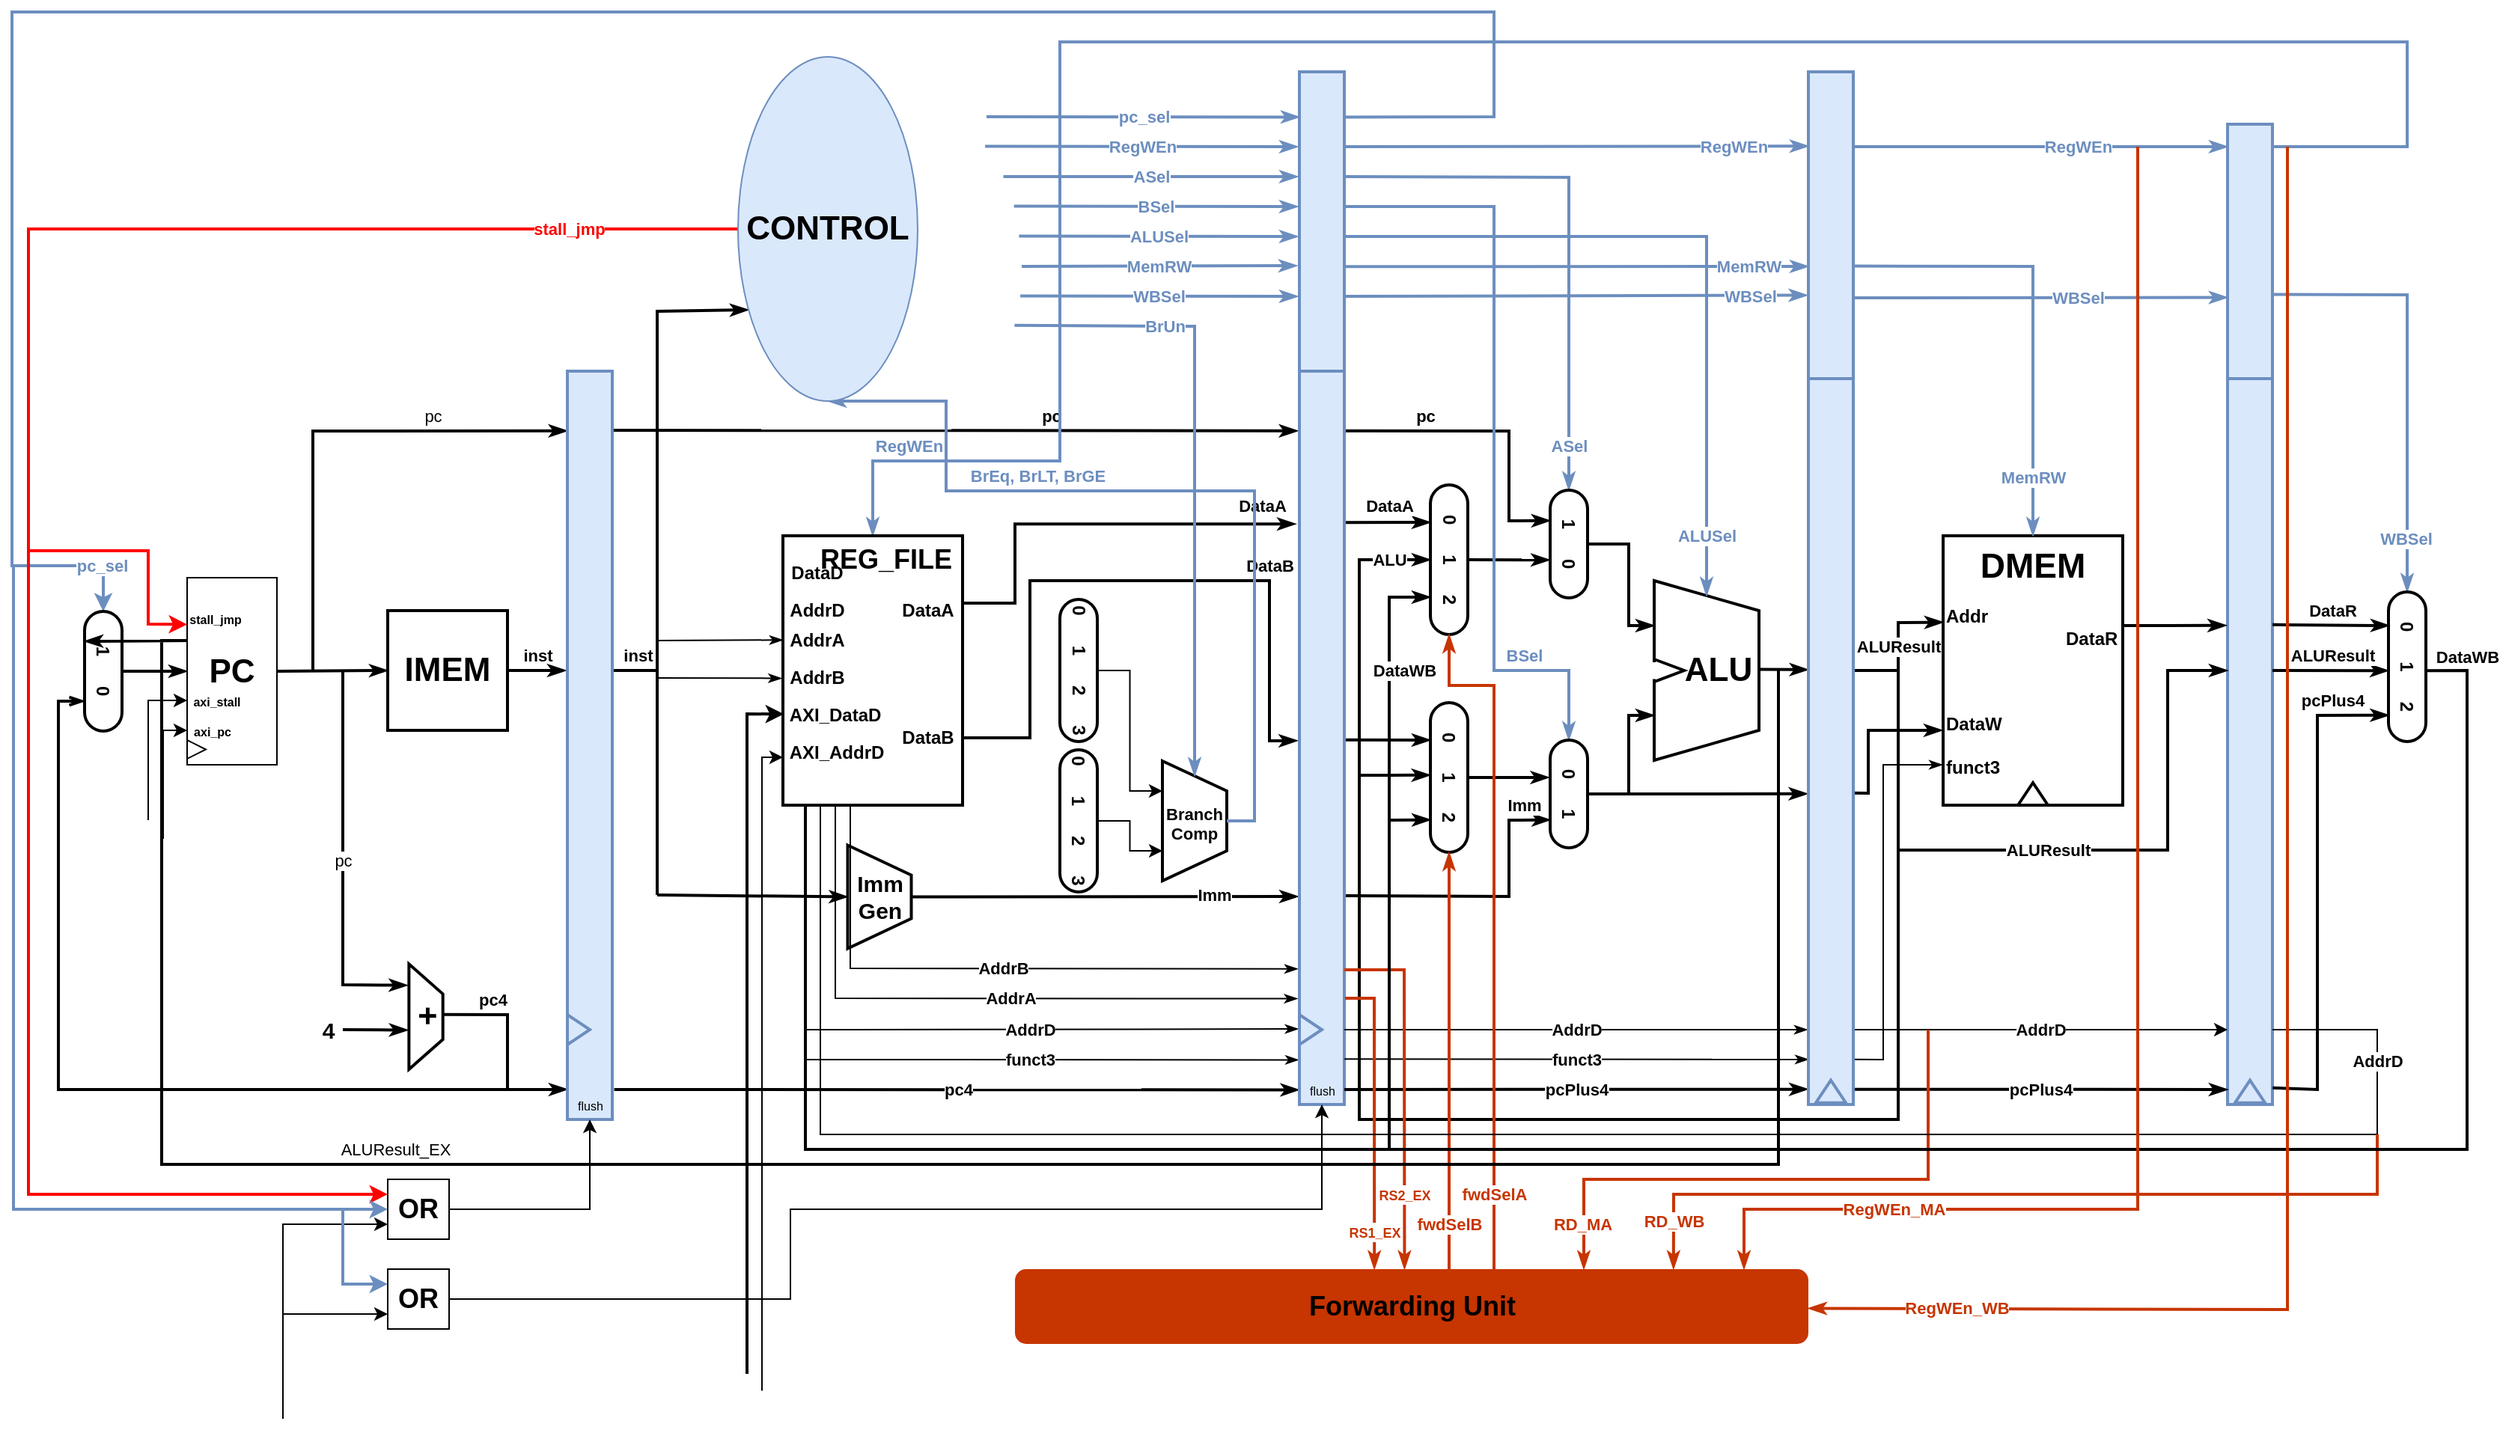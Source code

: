 <mxfile version="24.7.5">
  <diagram name="Page-1" id="2OD4SM8jxPekZYmMoRoa">
    <mxGraphModel dx="612" dy="525" grid="1" gridSize="10" guides="1" tooltips="1" connect="1" arrows="1" fold="1" page="0" pageScale="1" pageWidth="827" pageHeight="1169" math="0" shadow="0">
      <root>
        <mxCell id="0" />
        <mxCell id="1" parent="0" />
        <mxCell id="LwmswJ-lS-nHnzN2LPLg-1" value="" style="shape=trapezoid;perimeter=trapezoidPerimeter;whiteSpace=wrap;html=1;fixedSize=1;rotation=90;strokeWidth=2;" parent="1" vertex="1">
          <mxGeometry x="712" y="245" width="120" height="70" as="geometry" />
        </mxCell>
        <mxCell id="1okZj3iLOT3e2Y5lFoiS-7" value="" style="shape=trapezoid;perimeter=trapezoidPerimeter;whiteSpace=wrap;html=1;fixedSize=1;rotation=90;strokeWidth=2;" parent="1" vertex="1">
          <mxGeometry x="185" y="410" width="69" height="42.5" as="geometry" />
        </mxCell>
        <mxCell id="t1KUj5Thw46-gsd1N_Hx-14" value="" style="shape=trapezoid;perimeter=trapezoidPerimeter;whiteSpace=wrap;html=1;fixedSize=1;rotation=90;strokeWidth=2;" parent="1" vertex="1">
          <mxGeometry x="390" y="359" width="80" height="43" as="geometry" />
        </mxCell>
        <mxCell id="t1KUj5Thw46-gsd1N_Hx-18" value="&lt;b style=&quot;font-size: 11px;&quot;&gt;&lt;font style=&quot;font-size: 11px;&quot;&gt;Branch&lt;/font&gt;&lt;/b&gt;&lt;div style=&quot;font-size: 11px;&quot;&gt;&lt;b style=&quot;&quot;&gt;&lt;font style=&quot;font-size: 11px;&quot;&gt;Comp&lt;/font&gt;&lt;/b&gt;&lt;/div&gt;" style="text;strokeColor=none;align=center;fillColor=none;html=1;verticalAlign=middle;whiteSpace=wrap;rounded=0;" parent="1" vertex="1">
          <mxGeometry x="400" y="370" width="60" height="24.5" as="geometry" />
        </mxCell>
        <mxCell id="1okZj3iLOT3e2Y5lFoiS-46" value="&lt;b&gt;DataA&lt;/b&gt;" style="endArrow=classicThin;html=1;rounded=0;exitX=1;exitY=0.25;exitDx=0;exitDy=0;strokeWidth=2;endFill=1;entryX=-0.048;entryY=0.259;entryDx=0;entryDy=0;edgeStyle=elbowEdgeStyle;entryPerimeter=0;" parent="1" source="t3lFgOEBOsQBDX6AvOPy-37" edge="1">
          <mxGeometry x="0.833" y="12" width="50" height="50" relative="1" as="geometry">
            <mxPoint x="354.72" y="249.94" as="sourcePoint" />
            <mxPoint x="497.56" y="182.09" as="targetPoint" />
            <Array as="points">
              <mxPoint x="310" y="220" />
            </Array>
            <mxPoint as="offset" />
          </mxGeometry>
        </mxCell>
        <mxCell id="t1KUj5Thw46-gsd1N_Hx-6" value="&lt;b&gt;inst&amp;nbsp;&amp;nbsp;&lt;/b&gt;" style="endArrow=none;html=1;rounded=0;strokeWidth=2;exitX=0.972;exitY=0.4;exitDx=0;exitDy=0;exitPerimeter=0;" parent="1" edge="1" source="t1KUj5Thw46-gsd1N_Hx-126">
          <mxGeometry x="0.351" y="10" width="50" height="50" relative="1" as="geometry">
            <mxPoint x="61.09" y="278.99" as="sourcePoint" />
            <mxPoint x="71" y="280" as="targetPoint" />
            <mxPoint as="offset" />
          </mxGeometry>
        </mxCell>
        <mxCell id="1okZj3iLOT3e2Y5lFoiS-25" value="" style="edgeStyle=orthogonalEdgeStyle;rounded=0;orthogonalLoop=1;jettySize=auto;html=1;strokeWidth=2;endArrow=classicThin;endFill=1;exitX=1;exitY=0.5;exitDx=0;exitDy=0;" parent="1" source="t3lFgOEBOsQBDX6AvOPy-10" edge="1">
          <mxGeometry relative="1" as="geometry">
            <mxPoint x="-109" y="280" as="targetPoint" />
            <mxPoint x="-174" y="280" as="sourcePoint" />
          </mxGeometry>
        </mxCell>
        <mxCell id="1okZj3iLOT3e2Y5lFoiS-4" value="&lt;font style=&quot;font-size: 22px;&quot;&gt;&lt;b&gt;+&lt;/b&gt;&lt;/font&gt;" style="shape=trapezoid;perimeter=trapezoidPerimeter;whiteSpace=wrap;html=1;fixedSize=1;rotation=90;strokeWidth=2;" parent="1" vertex="1">
          <mxGeometry x="-118.67" y="500" width="70.36" height="22.66" as="geometry" />
        </mxCell>
        <mxCell id="1okZj3iLOT3e2Y5lFoiS-24" value="" style="endArrow=classicThin;html=1;rounded=0;exitX=0.5;exitY=0;exitDx=0;exitDy=0;strokeWidth=2;endFill=1;entryX=0;entryY=0.5;entryDx=0;entryDy=0;" parent="1" source="t1KUj5Thw46-gsd1N_Hx-9" target="t3lFgOEBOsQBDX6AvOPy-10" edge="1">
          <mxGeometry width="50" height="50" relative="1" as="geometry">
            <mxPoint x="-244" y="280" as="sourcePoint" />
            <mxPoint x="-249" y="280" as="targetPoint" />
            <Array as="points" />
          </mxGeometry>
        </mxCell>
        <mxCell id="1okZj3iLOT3e2Y5lFoiS-26" value="pc" style="endArrow=classicThin;html=1;rounded=0;entryX=0.202;entryY=1.042;entryDx=0;entryDy=0;strokeWidth=2;endFill=1;entryPerimeter=0;" parent="1" target="1okZj3iLOT3e2Y5lFoiS-4" edge="1">
          <mxGeometry width="50" height="50" relative="1" as="geometry">
            <mxPoint x="-139" y="280" as="sourcePoint" />
            <mxPoint x="-99" y="190" as="targetPoint" />
            <Array as="points">
              <mxPoint x="-139" y="490" />
            </Array>
          </mxGeometry>
        </mxCell>
        <mxCell id="1okZj3iLOT3e2Y5lFoiS-34" value="&lt;b&gt;DataB&lt;/b&gt;" style="endArrow=classicThin;html=1;rounded=0;exitX=1;exitY=0.75;exitDx=0;exitDy=0;entryX=-0.011;entryY=0.543;entryDx=0;entryDy=0;strokeWidth=2;endFill=1;entryPerimeter=0;" parent="1" source="t3lFgOEBOsQBDX6AvOPy-37" edge="1">
          <mxGeometry x="0.423" y="-10" width="50" height="50" relative="1" as="geometry">
            <mxPoint x="353.76" y="309.16" as="sourcePoint" />
            <mxPoint x="498.67" y="326.93" as="targetPoint" />
            <Array as="points">
              <mxPoint x="320" y="325" />
              <mxPoint x="320" y="220" />
              <mxPoint x="380" y="220" />
              <mxPoint x="480" y="220" />
              <mxPoint x="480" y="327" />
            </Array>
            <mxPoint x="10" y="-10" as="offset" />
          </mxGeometry>
        </mxCell>
        <mxCell id="1okZj3iLOT3e2Y5lFoiS-40" value="" style="endArrow=classicThin;html=1;rounded=0;entryX=0.5;entryY=1;entryDx=0;entryDy=0;strokeWidth=2;endFill=1;" parent="1" target="1okZj3iLOT3e2Y5lFoiS-7" edge="1">
          <mxGeometry width="50" height="50" relative="1" as="geometry">
            <mxPoint x="71" y="430" as="sourcePoint" />
            <mxPoint x="178.0" y="430" as="targetPoint" />
          </mxGeometry>
        </mxCell>
        <mxCell id="1okZj3iLOT3e2Y5lFoiS-41" value="&lt;b&gt;&lt;font style=&quot;font-size: 15px;&quot;&gt;Imm&lt;/font&gt;&lt;/b&gt;&lt;div&gt;&lt;b&gt;&lt;font style=&quot;font-size: 15px;&quot;&gt;Gen&lt;/font&gt;&lt;/b&gt;&lt;/div&gt;" style="text;strokeColor=none;align=center;fillColor=none;html=1;verticalAlign=middle;whiteSpace=wrap;rounded=0;" parent="1" vertex="1">
          <mxGeometry x="189.5" y="419" width="60" height="24.5" as="geometry" />
        </mxCell>
        <mxCell id="1okZj3iLOT3e2Y5lFoiS-43" value="" style="endArrow=classicThin;html=1;rounded=0;strokeWidth=1;endFill=1;entryX=-0.006;entryY=0.529;entryDx=0;entryDy=0;entryPerimeter=0;" parent="1" target="t3lFgOEBOsQBDX6AvOPy-37" edge="1">
          <mxGeometry width="50" height="50" relative="1" as="geometry">
            <mxPoint x="71" y="285" as="sourcePoint" />
            <mxPoint x="155" y="325" as="targetPoint" />
          </mxGeometry>
        </mxCell>
        <mxCell id="1okZj3iLOT3e2Y5lFoiS-44" value="" style="endArrow=classicThin;html=1;rounded=0;entryX=0.001;entryY=0.356;entryDx=0;entryDy=0;strokeWidth=1;endFill=1;entryPerimeter=0;" parent="1" edge="1">
          <mxGeometry width="50" height="50" relative="1" as="geometry">
            <mxPoint x="71" y="260" as="sourcePoint" />
            <mxPoint x="155.046" y="259.62" as="targetPoint" />
          </mxGeometry>
        </mxCell>
        <mxCell id="1okZj3iLOT3e2Y5lFoiS-47" value="" style="endArrow=classicThin;html=1;rounded=0;exitX=0.5;exitY=0;exitDx=0;exitDy=0;strokeWidth=2;endFill=1;entryX=0.648;entryY=1.015;entryDx=0;entryDy=0;entryPerimeter=0;" parent="1" source="t1KUj5Thw46-gsd1N_Hx-10" target="t1KUj5Thw46-gsd1N_Hx-50" edge="1">
          <mxGeometry width="50" height="50" relative="1" as="geometry">
            <mxPoint x="619.8" y="190" as="sourcePoint" />
            <mxPoint x="663.3" y="205.5" as="targetPoint" />
          </mxGeometry>
        </mxCell>
        <mxCell id="1okZj3iLOT3e2Y5lFoiS-54" value="" style="endArrow=classicThin;html=1;rounded=0;exitX=0.5;exitY=0;exitDx=0;exitDy=0;entryX=0.347;entryY=1.028;entryDx=0;entryDy=0;edgeStyle=orthogonalEdgeStyle;strokeWidth=2;endFill=1;entryPerimeter=0;" parent="1" source="t1KUj5Thw46-gsd1N_Hx-12" target="t1KUj5Thw46-gsd1N_Hx-51" edge="1">
          <mxGeometry width="50" height="50" relative="1" as="geometry">
            <mxPoint x="623.4" y="409.7" as="sourcePoint" />
            <mxPoint x="663.3" y="351.5" as="targetPoint" />
          </mxGeometry>
        </mxCell>
        <mxCell id="1okZj3iLOT3e2Y5lFoiS-55" value="&lt;b&gt;Imm&lt;/b&gt;" style="endArrow=classicThin;html=1;rounded=0;entryX=0.741;entryY=0.992;entryDx=0;entryDy=0;exitX=0.989;exitY=0.674;exitDx=0;exitDy=0;strokeWidth=2;endFill=1;entryPerimeter=0;exitPerimeter=0;" parent="1" target="t1KUj5Thw46-gsd1N_Hx-51" edge="1">
          <mxGeometry x="0.813" y="10" width="50" height="50" relative="1" as="geometry">
            <mxPoint x="529.67" y="430.48" as="sourcePoint" />
            <mxPoint x="662.55" y="390.092" as="targetPoint" />
            <Array as="points">
              <mxPoint x="640" y="431" />
              <mxPoint x="640" y="380" />
            </Array>
            <mxPoint as="offset" />
          </mxGeometry>
        </mxCell>
        <mxCell id="1okZj3iLOT3e2Y5lFoiS-70" value="" style="endArrow=classicThin;html=1;rounded=0;entryX=-0.004;entryY=0.374;entryDx=0;entryDy=0;entryPerimeter=0;strokeWidth=2;endFill=1;exitX=0.506;exitY=0.996;exitDx=0;exitDy=0;exitPerimeter=0;" parent="1" edge="1">
          <mxGeometry width="50" height="50" relative="1" as="geometry">
            <mxPoint x="806.72" y="279.28" as="sourcePoint" />
            <mxPoint x="839.88" y="279.48" as="targetPoint" />
          </mxGeometry>
        </mxCell>
        <mxCell id="1okZj3iLOT3e2Y5lFoiS-71" value="&lt;b&gt;ALUResult&lt;/b&gt;" style="endArrow=classicThin;html=1;rounded=0;entryX=0;entryY=0.321;entryDx=0;entryDy=0;entryPerimeter=0;exitX=0.972;exitY=0.375;exitDx=0;exitDy=0;exitPerimeter=0;strokeWidth=2;endFill=1;" parent="1" target="t1KUj5Thw46-gsd1N_Hx-75" edge="1">
          <mxGeometry width="50" height="50" relative="1" as="geometry">
            <mxPoint x="869.16" y="280" as="sourcePoint" />
            <mxPoint x="958.92" y="279.58" as="targetPoint" />
            <Array as="points">
              <mxPoint x="900" y="280" />
              <mxPoint x="900" y="248" />
            </Array>
          </mxGeometry>
        </mxCell>
        <mxCell id="1okZj3iLOT3e2Y5lFoiS-101" value="&lt;font color=&quot;#6c8ebf&quot;&gt;&lt;b&gt;pc_sel&lt;/b&gt;&lt;/font&gt;" style="endArrow=classic;html=1;rounded=0;entryX=0;entryY=0.5;entryDx=0;entryDy=0;fillColor=#dae8fc;strokeColor=#6c8ebf;strokeWidth=2;exitX=0.922;exitY=0.151;exitDx=0;exitDy=0;exitPerimeter=0;" parent="1" source="t3lFgOEBOsQBDX6AvOPy-19" target="t1KUj5Thw46-gsd1N_Hx-9" edge="1">
          <mxGeometry x="0.961" width="50" height="50" relative="1" as="geometry">
            <mxPoint x="-200" y="-190" as="sourcePoint" />
            <mxPoint x="-157.5" y="318.75" as="targetPoint" />
            <Array as="points">
              <mxPoint x="630" y="-90" />
              <mxPoint x="630" y="-160" />
              <mxPoint x="-360" y="-160" />
              <mxPoint x="-360" y="210" />
              <mxPoint x="-299" y="210" />
            </Array>
            <mxPoint as="offset" />
          </mxGeometry>
        </mxCell>
        <mxCell id="1okZj3iLOT3e2Y5lFoiS-114" value="" style="endArrow=openThin;html=1;rounded=0;edgeStyle=orthogonalEdgeStyle;strokeWidth=2;endFill=0;entryX=0.75;entryY=1;entryDx=0;entryDy=0;" parent="1" target="t1KUj5Thw46-gsd1N_Hx-9" edge="1">
          <mxGeometry width="50" height="50" relative="1" as="geometry">
            <mxPoint x="-29" y="560" as="sourcePoint" />
            <mxPoint x="-309" y="300" as="targetPoint" />
            <Array as="points">
              <mxPoint x="-329" y="560" />
              <mxPoint x="-329" y="301" />
            </Array>
          </mxGeometry>
        </mxCell>
        <mxCell id="1okZj3iLOT3e2Y5lFoiS-127" value="&lt;b&gt;AddrB&lt;/b&gt;" style="endArrow=classicThin;html=1;rounded=0;entryX=0.003;entryY=0.842;entryDx=0;entryDy=0;entryPerimeter=0;strokeWidth=1;endFill=1;" parent="1" edge="1">
          <mxGeometry x="0.201" width="50" height="50" relative="1" as="geometry">
            <mxPoint x="200" y="285" as="sourcePoint" />
            <mxPoint x="499.09" y="479.42" as="targetPoint" />
            <Array as="points">
              <mxPoint x="200" y="479" />
            </Array>
            <mxPoint as="offset" />
          </mxGeometry>
        </mxCell>
        <mxCell id="1okZj3iLOT3e2Y5lFoiS-128" value="&lt;b&gt;AddrA&lt;/b&gt;" style="endArrow=classicThin;html=1;rounded=0;entryX=-0.004;entryY=0.881;entryDx=0;entryDy=0;entryPerimeter=0;strokeWidth=1;endFill=1;" parent="1" edge="1">
          <mxGeometry x="0.302" width="50" height="50" relative="1" as="geometry">
            <mxPoint x="190" y="260" as="sourcePoint" />
            <mxPoint x="498.88" y="499.31" as="targetPoint" />
            <Array as="points">
              <mxPoint x="190" y="260" />
              <mxPoint x="190" y="499" />
            </Array>
            <mxPoint as="offset" />
          </mxGeometry>
        </mxCell>
        <mxCell id="t1KUj5Thw46-gsd1N_Hx-1" value="&lt;font style=&quot;font-size: 15px;&quot;&gt;&lt;b&gt;4&lt;/b&gt;&lt;/font&gt;" style="endArrow=classicThin;html=1;rounded=0;strokeWidth=2;endFill=1;entryX=0.627;entryY=1.034;entryDx=0;entryDy=0;entryPerimeter=0;" parent="1" target="1okZj3iLOT3e2Y5lFoiS-4" edge="1">
          <mxGeometry x="-1" y="-10" width="50" height="50" relative="1" as="geometry">
            <mxPoint x="-139" y="520" as="sourcePoint" />
            <mxPoint x="-98.67" y="580" as="targetPoint" />
            <mxPoint x="-10" y="-10" as="offset" />
          </mxGeometry>
        </mxCell>
        <mxCell id="t1KUj5Thw46-gsd1N_Hx-2" value="&lt;b&gt;pc4&lt;/b&gt;" style="endArrow=classicThin;html=1;rounded=0;strokeWidth=2;endFill=1;exitX=0.479;exitY=0.003;exitDx=0;exitDy=0;entryX=0.002;entryY=0.96;entryDx=0;entryDy=0;entryPerimeter=0;exitPerimeter=0;" parent="1" source="1okZj3iLOT3e2Y5lFoiS-4" edge="1">
          <mxGeometry x="-0.502" y="10" width="50" height="50" relative="1" as="geometry">
            <mxPoint x="-68.67" y="200" as="sourcePoint" />
            <mxPoint x="11.0" y="559.93" as="targetPoint" />
            <mxPoint as="offset" />
            <Array as="points">
              <mxPoint x="-29" y="510" />
              <mxPoint x="-29" y="560" />
            </Array>
          </mxGeometry>
        </mxCell>
        <mxCell id="t1KUj5Thw46-gsd1N_Hx-9" value="1&lt;span style=&quot;white-space: pre;&quot;&gt;&#x9;&lt;/span&gt;0" style="rounded=1;whiteSpace=wrap;html=1;arcSize=50;rotation=90;fontStyle=1;strokeWidth=2;" parent="1" vertex="1">
          <mxGeometry x="-339" y="268" width="80" height="25" as="geometry" />
        </mxCell>
        <mxCell id="t1KUj5Thw46-gsd1N_Hx-10" value="0&lt;span style=&quot;white-space: pre;&quot;&gt;&#x9;&lt;/span&gt;1&lt;span style=&quot;white-space: pre;&quot;&gt;&#x9;&lt;/span&gt;2" style="rounded=1;whiteSpace=wrap;html=1;arcSize=50;rotation=90;fontStyle=1;strokeWidth=2;" parent="1" vertex="1">
          <mxGeometry x="550" y="193.5" width="100" height="25" as="geometry" />
        </mxCell>
        <mxCell id="t1KUj5Thw46-gsd1N_Hx-12" value="0&lt;span style=&quot;white-space: pre;&quot;&gt;&#x9;&lt;/span&gt;1&lt;span style=&quot;white-space: pre;&quot;&gt;&#x9;&lt;/span&gt;2" style="rounded=1;whiteSpace=wrap;html=1;arcSize=50;rotation=90;fontStyle=1;strokeWidth=2;" parent="1" vertex="1">
          <mxGeometry x="550" y="339" width="100" height="25" as="geometry" />
        </mxCell>
        <mxCell id="t1KUj5Thw46-gsd1N_Hx-22" value="" style="endArrow=classicThin;html=1;rounded=0;entryX=0.058;entryY=0.735;entryDx=0;entryDy=0;entryPerimeter=0;strokeWidth=2;endFill=1;" parent="1" target="t3lFgOEBOsQBDX6AvOPy-1" edge="1">
          <mxGeometry width="50" height="50" relative="1" as="geometry">
            <mxPoint x="71" y="430" as="sourcePoint" />
            <mxPoint x="117.42" y="38.6" as="targetPoint" />
            <Array as="points">
              <mxPoint x="71" y="40" />
            </Array>
          </mxGeometry>
        </mxCell>
        <mxCell id="t1KUj5Thw46-gsd1N_Hx-23" value="&lt;b&gt;inst&lt;/b&gt;" style="endArrow=classicThin;html=1;rounded=0;exitX=1;exitY=0.5;exitDx=0;exitDy=0;entryX=-0.033;entryY=0.451;entryDx=0;entryDy=0;entryPerimeter=0;strokeWidth=2;endFill=1;labelBackgroundColor=none;" parent="1" source="t1KUj5Thw46-gsd1N_Hx-140" edge="1">
          <mxGeometry x="0.025" y="10" width="50" height="50" relative="1" as="geometry">
            <mxPoint x="-19" y="280" as="sourcePoint" />
            <mxPoint x="10.01" y="280.01" as="targetPoint" />
            <mxPoint as="offset" />
          </mxGeometry>
        </mxCell>
        <mxCell id="t1KUj5Thw46-gsd1N_Hx-24" value="&lt;b&gt;DataA&lt;/b&gt;" style="endArrow=classicThin;html=1;rounded=0;entryX=0.25;entryY=1;entryDx=0;entryDy=0;exitX=0.999;exitY=0.257;exitDx=0;exitDy=0;exitPerimeter=0;strokeWidth=2;endFill=1;" parent="1" target="t1KUj5Thw46-gsd1N_Hx-10" edge="1">
          <mxGeometry x="0.061" y="11" width="50" height="50" relative="1" as="geometry">
            <mxPoint x="528.97" y="181.07" as="sourcePoint" />
            <mxPoint x="560" y="160" as="targetPoint" />
            <mxPoint as="offset" />
          </mxGeometry>
        </mxCell>
        <mxCell id="t1KUj5Thw46-gsd1N_Hx-25" value="pc" style="endArrow=classicThin;html=1;rounded=0;entryX=-0.003;entryY=0.137;entryDx=0;entryDy=0;entryPerimeter=0;strokeWidth=2;endFill=1;" parent="1" edge="1">
          <mxGeometry x="0.455" y="10" width="50" height="50" relative="1" as="geometry">
            <mxPoint x="-159" y="280" as="sourcePoint" />
            <mxPoint x="10.91" y="119.87" as="targetPoint" />
            <Array as="points">
              <mxPoint x="-159" y="120" />
            </Array>
            <mxPoint as="offset" />
          </mxGeometry>
        </mxCell>
        <mxCell id="t1KUj5Thw46-gsd1N_Hx-26" value="&lt;b&gt;pc&lt;/b&gt;" style="endArrow=classicThin;html=1;rounded=0;exitX=0.959;exitY=0.079;exitDx=0;exitDy=0;exitPerimeter=0;entryX=-0.003;entryY=0.137;entryDx=0;entryDy=0;entryPerimeter=0;strokeWidth=2;endFill=1;" parent="1" edge="1" source="t1KUj5Thw46-gsd1N_Hx-126">
          <mxGeometry x="0.281" y="10" width="50" height="50" relative="1" as="geometry">
            <mxPoint x="140.12" y="119.36" as="sourcePoint" />
            <mxPoint x="498.91" y="119.87" as="targetPoint" />
            <mxPoint as="offset" />
          </mxGeometry>
        </mxCell>
        <mxCell id="t1KUj5Thw46-gsd1N_Hx-27" value="&lt;b&gt;pc&lt;/b&gt;" style="endArrow=classicThin;html=1;rounded=0;exitX=0.998;exitY=0.137;exitDx=0;exitDy=0;exitPerimeter=0;entryX=0.283;entryY=1.002;entryDx=0;entryDy=0;strokeWidth=2;endFill=1;entryPerimeter=0;" parent="1" target="t1KUj5Thw46-gsd1N_Hx-50" edge="1">
          <mxGeometry x="-0.448" y="10" width="50" height="50" relative="1" as="geometry">
            <mxPoint x="528.94" y="119.87" as="sourcePoint" />
            <mxPoint x="663.3" y="169.5" as="targetPoint" />
            <Array as="points">
              <mxPoint x="640" y="120" />
              <mxPoint x="640" y="180" />
            </Array>
            <mxPoint as="offset" />
          </mxGeometry>
        </mxCell>
        <mxCell id="t1KUj5Thw46-gsd1N_Hx-28" value="&lt;b&gt;pc4&lt;/b&gt;" style="endArrow=classicThin;html=1;rounded=0;exitX=1.043;exitY=0.96;exitDx=0;exitDy=0;exitPerimeter=0;entryX=-0.007;entryY=0.98;entryDx=0;entryDy=0;entryPerimeter=0;strokeWidth=2;endFill=1;" parent="1" target="t1KUj5Thw46-gsd1N_Hx-78" edge="1" source="t1KUj5Thw46-gsd1N_Hx-126">
          <mxGeometry x="0.005" width="50" height="50" relative="1" as="geometry">
            <mxPoint x="140.0" y="560.0" as="sourcePoint" />
            <mxPoint x="498.34" y="560.51" as="targetPoint" />
            <mxPoint as="offset" />
          </mxGeometry>
        </mxCell>
        <mxCell id="t1KUj5Thw46-gsd1N_Hx-29" value="&lt;b&gt;AddrD&lt;/b&gt;" style="endArrow=classicThin;html=1;rounded=0;entryX=-0.02;entryY=0.897;entryDx=0;entryDy=0;entryPerimeter=0;endFill=1;" parent="1" target="t1KUj5Thw46-gsd1N_Hx-78" edge="1">
          <mxGeometry x="-0.085" width="50" height="50" relative="1" as="geometry">
            <mxPoint x="170" y="520" as="sourcePoint" />
            <mxPoint x="498.01" y="519.71" as="targetPoint" />
            <Array as="points">
              <mxPoint x="200" y="520" />
            </Array>
            <mxPoint as="offset" />
          </mxGeometry>
        </mxCell>
        <mxCell id="t1KUj5Thw46-gsd1N_Hx-30" value="" style="endArrow=classicThin;html=1;rounded=0;entryX=0.25;entryY=1;entryDx=0;entryDy=0;exitX=1;exitY=0.542;exitDx=0;exitDy=0;exitPerimeter=0;strokeWidth=2;endFill=1;" parent="1" target="t1KUj5Thw46-gsd1N_Hx-12" edge="1">
          <mxGeometry x="0.055" y="16" width="50" height="50" relative="1" as="geometry">
            <mxPoint x="529" y="326.42" as="sourcePoint" />
            <mxPoint x="570" y="310" as="targetPoint" />
            <mxPoint as="offset" />
          </mxGeometry>
        </mxCell>
        <mxCell id="t1KUj5Thw46-gsd1N_Hx-32" value="&lt;b&gt;&lt;font color=&quot;#6c8ebf&quot;&gt;MemRW&lt;/font&gt;&lt;/b&gt;" style="endArrow=classicThin;html=1;rounded=0;exitX=1;exitY=0.5;exitDx=0;exitDy=0;entryX=-0.017;entryY=0.762;entryDx=0;entryDy=0;entryPerimeter=0;fillColor=#dae8fc;strokeColor=#6c8ebf;strokeWidth=2;endFill=1;" parent="1" edge="1">
          <mxGeometry width="50" height="50" relative="1" as="geometry">
            <mxPoint x="314.5" y="10" as="sourcePoint" />
            <mxPoint x="498.49" y="9.54" as="targetPoint" />
          </mxGeometry>
        </mxCell>
        <mxCell id="t1KUj5Thw46-gsd1N_Hx-33" value="&lt;b&gt;&lt;font color=&quot;#6c8ebf&quot;&gt;ALUSel&lt;/font&gt;&lt;/b&gt;" style="endArrow=classicThin;html=1;rounded=0;exitX=0.985;exitY=0.399;exitDx=0;exitDy=0;entryX=-0.017;entryY=0.762;entryDx=0;entryDy=0;entryPerimeter=0;exitPerimeter=0;fillColor=#dae8fc;strokeColor=#6c8ebf;strokeWidth=2;endFill=1;" parent="1" edge="1">
          <mxGeometry width="50" height="50" relative="1" as="geometry">
            <mxPoint x="312.7" y="-10.2" as="sourcePoint" />
            <mxPoint x="499" y="-10" as="targetPoint" />
          </mxGeometry>
        </mxCell>
        <mxCell id="t1KUj5Thw46-gsd1N_Hx-34" value="&lt;b&gt;&lt;font color=&quot;#6c8ebf&quot;&gt;BSel&lt;/font&gt;&lt;/b&gt;" style="endArrow=classicThin;html=1;rounded=0;exitX=0.957;exitY=0.299;exitDx=0;exitDy=0;entryX=-0.017;entryY=0.762;entryDx=0;entryDy=0;entryPerimeter=0;exitPerimeter=0;fillColor=#dae8fc;strokeColor=#6c8ebf;strokeWidth=2;endFill=1;" parent="1" edge="1">
          <mxGeometry width="50" height="50" relative="1" as="geometry">
            <mxPoint x="309.34" y="-30.2" as="sourcePoint" />
            <mxPoint x="499" y="-30" as="targetPoint" />
          </mxGeometry>
        </mxCell>
        <mxCell id="t1KUj5Thw46-gsd1N_Hx-35" value="&lt;b&gt;&lt;font color=&quot;#6c8ebf&quot;&gt;ASel&lt;/font&gt;&lt;/b&gt;" style="endArrow=classicThin;html=1;rounded=0;exitX=0.898;exitY=0.2;exitDx=0;exitDy=0;entryX=-0.017;entryY=0.762;entryDx=0;entryDy=0;entryPerimeter=0;exitPerimeter=0;fillColor=#dae8fc;strokeColor=#6c8ebf;strokeWidth=2;endFill=1;" parent="1" edge="1">
          <mxGeometry width="50" height="50" relative="1" as="geometry">
            <mxPoint x="302.26" y="-50" as="sourcePoint" />
            <mxPoint x="499" y="-50" as="targetPoint" />
          </mxGeometry>
        </mxCell>
        <mxCell id="t1KUj5Thw46-gsd1N_Hx-36" value="&lt;b&gt;&lt;font color=&quot;#6c8ebf&quot;&gt;WBSel&lt;/font&gt;&lt;/b&gt;" style="endArrow=classicThin;html=1;rounded=0;exitX=0.992;exitY=0.599;exitDx=0;exitDy=0;entryX=-0.017;entryY=0.762;entryDx=0;entryDy=0;entryPerimeter=0;exitPerimeter=0;fillColor=#dae8fc;strokeColor=#6c8ebf;strokeWidth=2;endFill=1;" parent="1" edge="1">
          <mxGeometry width="50" height="50" relative="1" as="geometry">
            <mxPoint x="313.54" y="29.8" as="sourcePoint" />
            <mxPoint x="499" y="30" as="targetPoint" />
          </mxGeometry>
        </mxCell>
        <mxCell id="t1KUj5Thw46-gsd1N_Hx-37" value="&lt;b style=&quot;&quot;&gt;&lt;font color=&quot;#6c8ebf&quot;&gt;RegWEn&lt;/font&gt;&lt;/b&gt;" style="endArrow=classicThin;html=1;rounded=0;exitX=0.796;exitY=0.099;exitDx=0;exitDy=0;entryX=-0.017;entryY=0.762;entryDx=0;entryDy=0;entryPerimeter=0;exitPerimeter=0;fillColor=#dae8fc;strokeColor=#6c8ebf;strokeWidth=2;endFill=1;" parent="1" edge="1">
          <mxGeometry width="50" height="50" relative="1" as="geometry">
            <mxPoint x="290.02" y="-70.2" as="sourcePoint" />
            <mxPoint x="499" y="-70" as="targetPoint" />
          </mxGeometry>
        </mxCell>
        <mxCell id="t1KUj5Thw46-gsd1N_Hx-38" value="&lt;b&gt;&lt;font color=&quot;#6c8ebf&quot;&gt;BrUn&lt;/font&gt;&lt;/b&gt;" style="endArrow=classicThin;html=1;rounded=0;exitX=0.96;exitY=0.697;exitDx=0;exitDy=0;exitPerimeter=0;fillColor=#dae8fc;strokeColor=#6c8ebf;strokeWidth=2;endFill=1;entryX=0;entryY=0.5;entryDx=0;entryDy=0;" parent="1" target="t1KUj5Thw46-gsd1N_Hx-14" edge="1">
          <mxGeometry x="-0.523" width="50" height="50" relative="1" as="geometry">
            <mxPoint x="309.7" y="49.4" as="sourcePoint" />
            <mxPoint x="440" y="170" as="targetPoint" />
            <Array as="points">
              <mxPoint x="430" y="50" />
            </Array>
            <mxPoint as="offset" />
          </mxGeometry>
        </mxCell>
        <mxCell id="t1KUj5Thw46-gsd1N_Hx-43" value="&lt;b&gt;funct3&lt;/b&gt;" style="endArrow=classicThin;html=1;rounded=0;entryX=-0.012;entryY=0.885;entryDx=0;entryDy=0;entryPerimeter=0;endFill=1;" parent="1" edge="1">
          <mxGeometry x="-0.09" width="50" height="50" relative="1" as="geometry">
            <mxPoint x="170" y="540" as="sourcePoint" />
            <mxPoint x="499.64" y="540.2" as="targetPoint" />
            <mxPoint as="offset" />
          </mxGeometry>
        </mxCell>
        <mxCell id="t1KUj5Thw46-gsd1N_Hx-44" value="&lt;b&gt;&lt;font color=&quot;#6c8ebf&quot;&gt;RegWEn&lt;/font&gt;&lt;/b&gt;" style="endArrow=classicThin;html=1;rounded=0;exitX=0.796;exitY=0.099;exitDx=0;exitDy=0;entryX=0;entryY=0.086;entryDx=0;entryDy=0;entryPerimeter=0;exitPerimeter=0;fillColor=#dae8fc;strokeColor=#6c8ebf;strokeWidth=2;endFill=1;" parent="1" edge="1">
          <mxGeometry x="0.677" width="50" height="50" relative="1" as="geometry">
            <mxPoint x="530" y="-70" as="sourcePoint" />
            <mxPoint x="840" y="-70.38" as="targetPoint" />
            <mxPoint as="offset" />
          </mxGeometry>
        </mxCell>
        <mxCell id="t1KUj5Thw46-gsd1N_Hx-45" value="&lt;b&gt;&lt;font color=&quot;#6c8ebf&quot;&gt;ASel&lt;/font&gt;&lt;/b&gt;" style="endArrow=classicThin;html=1;rounded=0;exitX=0.898;exitY=0.2;exitDx=0;exitDy=0;entryX=0;entryY=0.5;entryDx=0;entryDy=0;exitPerimeter=0;fillColor=#dae8fc;strokeColor=#6c8ebf;strokeWidth=2;endFill=1;edgeStyle=orthogonalEdgeStyle;" parent="1" target="t1KUj5Thw46-gsd1N_Hx-50" edge="1">
          <mxGeometry x="0.836" width="50" height="50" relative="1" as="geometry">
            <mxPoint x="529" y="-50" as="sourcePoint" />
            <mxPoint x="681.0" y="162.5" as="targetPoint" />
            <mxPoint as="offset" />
          </mxGeometry>
        </mxCell>
        <mxCell id="t1KUj5Thw46-gsd1N_Hx-48" value="&lt;b&gt;&lt;font color=&quot;#6c8ebf&quot;&gt;BSel&lt;/font&gt;&lt;/b&gt;" style="endArrow=classicThin;html=1;rounded=0;exitX=0.957;exitY=0.299;exitDx=0;exitDy=0;exitPerimeter=0;fillColor=#dae8fc;strokeColor=#6c8ebf;strokeWidth=2;endFill=1;entryX=0;entryY=0.5;entryDx=0;entryDy=0;" parent="1" target="t1KUj5Thw46-gsd1N_Hx-51" edge="1">
          <mxGeometry x="0.698" y="10" width="50" height="50" relative="1" as="geometry">
            <mxPoint x="530" y="-30" as="sourcePoint" />
            <mxPoint x="680" y="320" as="targetPoint" />
            <Array as="points">
              <mxPoint x="630" y="-30" />
              <mxPoint x="630" y="280" />
              <mxPoint x="680" y="280" />
            </Array>
            <mxPoint as="offset" />
          </mxGeometry>
        </mxCell>
        <mxCell id="t1KUj5Thw46-gsd1N_Hx-50" value="1&lt;span style=&quot;white-space: pre;&quot;&gt;&#x9;&lt;/span&gt;0" style="rounded=1;whiteSpace=wrap;html=1;arcSize=50;rotation=90;fontStyle=1;strokeWidth=2;" parent="1" vertex="1">
          <mxGeometry x="644" y="183" width="72" height="25" as="geometry" />
        </mxCell>
        <mxCell id="t1KUj5Thw46-gsd1N_Hx-51" value="0&lt;span style=&quot;white-space: pre;&quot;&gt;&#x9;&lt;/span&gt;1" style="rounded=1;whiteSpace=wrap;html=1;arcSize=50;rotation=90;fontStyle=1;strokeWidth=2;" parent="1" vertex="1">
          <mxGeometry x="644" y="350" width="72" height="25" as="geometry" />
        </mxCell>
        <mxCell id="t1KUj5Thw46-gsd1N_Hx-52" value="&lt;b&gt;Imm&lt;/b&gt;" style="endArrow=classicThin;html=1;rounded=0;exitX=0.5;exitY=0;exitDx=0;exitDy=0;entryX=-0.031;entryY=0.675;entryDx=0;entryDy=0;entryPerimeter=0;strokeWidth=2;endFill=1;" parent="1" source="1okZj3iLOT3e2Y5lFoiS-7" edge="1">
          <mxGeometry x="0.564" y="1" width="50" height="50" relative="1" as="geometry">
            <mxPoint x="430" y="490" as="sourcePoint" />
            <mxPoint x="499.07" y="431" as="targetPoint" />
            <mxPoint as="offset" />
          </mxGeometry>
        </mxCell>
        <mxCell id="t1KUj5Thw46-gsd1N_Hx-66" value="&lt;b style=&quot;font-size: 22px;&quot;&gt;&lt;font style=&quot;font-size: 22px;&quot;&gt;ALU&lt;/font&gt;&lt;/b&gt;" style="text;html=1;align=center;verticalAlign=middle;whiteSpace=wrap;rounded=0;fontSize=22;" parent="1" vertex="1">
          <mxGeometry x="750" y="265" width="60" height="30" as="geometry" />
        </mxCell>
        <mxCell id="t1KUj5Thw46-gsd1N_Hx-67" value="" style="endArrow=classicThin;html=1;rounded=0;exitX=0.5;exitY=0;exitDx=0;exitDy=0;entryX=0.25;entryY=1;entryDx=0;entryDy=0;edgeStyle=orthogonalEdgeStyle;strokeWidth=2;endFill=1;" parent="1" source="t1KUj5Thw46-gsd1N_Hx-50" target="LwmswJ-lS-nHnzN2LPLg-1" edge="1">
          <mxGeometry width="50" height="50" relative="1" as="geometry">
            <mxPoint x="760" y="260" as="sourcePoint" />
            <mxPoint x="736.86" y="259.0" as="targetPoint" />
            <Array as="points">
              <mxPoint x="720" y="196" />
              <mxPoint x="720" y="250" />
            </Array>
          </mxGeometry>
        </mxCell>
        <mxCell id="t1KUj5Thw46-gsd1N_Hx-68" value="" style="endArrow=classicThin;html=1;rounded=0;exitX=0.5;exitY=0;exitDx=0;exitDy=0;entryX=0.75;entryY=1;entryDx=0;entryDy=0;edgeStyle=orthogonalEdgeStyle;strokeWidth=2;endFill=1;" parent="1" source="t1KUj5Thw46-gsd1N_Hx-51" target="LwmswJ-lS-nHnzN2LPLg-1" edge="1">
          <mxGeometry width="50" height="50" relative="1" as="geometry">
            <mxPoint x="820" y="360" as="sourcePoint" />
            <mxPoint x="736.51" y="297.76" as="targetPoint" />
            <Array as="points">
              <mxPoint x="720" y="363" />
              <mxPoint x="720" y="310" />
            </Array>
          </mxGeometry>
        </mxCell>
        <mxCell id="t1KUj5Thw46-gsd1N_Hx-69" value="&lt;b&gt;&lt;font color=&quot;#6c8ebf&quot;&gt;ALUSel&lt;/font&gt;&lt;/b&gt;" style="endArrow=classicThin;html=1;rounded=0;exitX=0.985;exitY=0.399;exitDx=0;exitDy=0;entryX=1;entryY=0.5;entryDx=0;entryDy=0;exitPerimeter=0;fillColor=#dae8fc;strokeColor=#6c8ebf;strokeWidth=2;endFill=1;" parent="1" edge="1">
          <mxGeometry x="0.832" width="50" height="50" relative="1" as="geometry">
            <mxPoint x="530" y="-10" as="sourcePoint" />
            <mxPoint x="772" y="230" as="targetPoint" />
            <Array as="points">
              <mxPoint x="772" y="-10" />
            </Array>
            <mxPoint as="offset" />
          </mxGeometry>
        </mxCell>
        <mxCell id="t1KUj5Thw46-gsd1N_Hx-72" value="&lt;b&gt;&lt;font color=&quot;#6c8ebf&quot;&gt;MemRW&lt;/font&gt;&lt;/b&gt;" style="endArrow=classicThin;html=1;rounded=0;exitX=1;exitY=0.5;exitDx=0;exitDy=0;entryX=0;entryY=0.559;entryDx=0;entryDy=0;entryPerimeter=0;fillColor=#dae8fc;strokeColor=#6c8ebf;strokeWidth=2;endFill=1;" parent="1" edge="1">
          <mxGeometry x="0.742" width="50" height="50" relative="1" as="geometry">
            <mxPoint x="530" y="10.12" as="sourcePoint" />
            <mxPoint x="840" y="10.03" as="targetPoint" />
            <mxPoint as="offset" />
          </mxGeometry>
        </mxCell>
        <mxCell id="t1KUj5Thw46-gsd1N_Hx-73" value="&lt;b&gt;&lt;font color=&quot;#6c8ebf&quot;&gt;WBSel&lt;/font&gt;&lt;/b&gt;" style="endArrow=classicThin;html=1;rounded=0;exitX=0.992;exitY=0.599;exitDx=0;exitDy=0;entryX=-0.023;entryY=0.672;entryDx=0;entryDy=0;entryPerimeter=0;exitPerimeter=0;fillColor=#dae8fc;strokeColor=#6c8ebf;strokeWidth=2;endFill=1;" parent="1" edge="1">
          <mxGeometry x="0.753" y="-1" width="50" height="50" relative="1" as="geometry">
            <mxPoint x="530" y="30" as="sourcePoint" />
            <mxPoint x="839.31" y="29.24" as="targetPoint" />
            <mxPoint as="offset" />
          </mxGeometry>
        </mxCell>
        <mxCell id="t1KUj5Thw46-gsd1N_Hx-77" value="&lt;b&gt;ALU&lt;/b&gt;" style="endArrow=classicThin;html=1;rounded=0;entryX=0.5;entryY=1;entryDx=0;entryDy=0;strokeWidth=2;endFill=1;strokeColor=default;" parent="1" target="t1KUj5Thw46-gsd1N_Hx-10" edge="1">
          <mxGeometry x="0.949" width="50" height="50" relative="1" as="geometry">
            <mxPoint x="900" y="280" as="sourcePoint" />
            <mxPoint x="560" y="230" as="targetPoint" />
            <Array as="points">
              <mxPoint x="900" y="580" />
              <mxPoint x="540" y="580" />
              <mxPoint x="540" y="206" />
            </Array>
            <mxPoint as="offset" />
          </mxGeometry>
        </mxCell>
        <mxCell id="t1KUj5Thw46-gsd1N_Hx-78" value="" style="rounded=0;whiteSpace=wrap;html=1;fillColor=#dae8fc;strokeColor=#6c8ebf;strokeWidth=2;" parent="1" vertex="1">
          <mxGeometry x="500" y="80" width="30" height="490" as="geometry" />
        </mxCell>
        <mxCell id="t1KUj5Thw46-gsd1N_Hx-80" value="" style="endArrow=classicThin;html=1;rounded=0;entryX=0.484;entryY=1.005;entryDx=0;entryDy=0;entryPerimeter=0;strokeWidth=2;endFill=1;" parent="1" target="t1KUj5Thw46-gsd1N_Hx-12" edge="1">
          <mxGeometry width="50" height="50" relative="1" as="geometry">
            <mxPoint x="540" y="350" as="sourcePoint" />
            <mxPoint x="560" y="300" as="targetPoint" />
            <Array as="points">
              <mxPoint x="560" y="350" />
            </Array>
          </mxGeometry>
        </mxCell>
        <mxCell id="t1KUj5Thw46-gsd1N_Hx-75" value="&lt;div&gt;&lt;br&gt;&lt;/div&gt;&lt;div&gt;&lt;br&gt;&lt;/div&gt;Addr&lt;div&gt;&lt;span style=&quot;white-space: pre;&quot;&gt;&#x9;&lt;/span&gt;&lt;span style=&quot;white-space: pre;&quot;&gt;&#x9;&lt;/span&gt;&lt;span style=&quot;white-space: pre;&quot;&gt;&#x9;&lt;/span&gt;&lt;span style=&quot;background-color: initial;&quot;&gt;DataR&lt;/span&gt;&lt;br&gt;&lt;/div&gt;&lt;div&gt;&lt;span style=&quot;white-space: pre;&quot;&gt;&#x9;&lt;/span&gt;&lt;span style=&quot;white-space: pre;&quot;&gt;&#x9;&lt;/span&gt;&lt;span style=&quot;white-space: pre;&quot;&gt;&#x9;&lt;/span&gt;&lt;br&gt;&lt;/div&gt;&lt;div&gt;&lt;br&gt;&lt;/div&gt;&lt;div&gt;&lt;br&gt;&lt;/div&gt;&lt;div&gt;DataW&lt;/div&gt;&lt;div&gt;&lt;br&gt;&lt;/div&gt;&lt;div&gt;funct3&lt;/div&gt;" style="rounded=0;whiteSpace=wrap;html=1;align=left;fontStyle=1;strokeWidth=2;" parent="1" vertex="1">
          <mxGeometry x="930" y="190" width="120" height="180" as="geometry" />
        </mxCell>
        <mxCell id="158_ImYmuGgJHrP5fA5R-3" value="&lt;b&gt;&lt;font style=&quot;font-size: 23px;&quot;&gt;DMEM&lt;/font&gt;&lt;/b&gt;" style="text;html=1;align=center;verticalAlign=middle;whiteSpace=wrap;rounded=0;" parent="1" vertex="1">
          <mxGeometry x="960" y="195" width="60" height="30" as="geometry" />
        </mxCell>
        <mxCell id="t1KUj5Thw46-gsd1N_Hx-82" value="&lt;b&gt;funct3&lt;/b&gt;" style="endArrow=classicThin;html=1;rounded=0;exitX=1.003;exitY=0.938;exitDx=0;exitDy=0;exitPerimeter=0;entryX=0.005;entryY=0.938;entryDx=0;entryDy=0;entryPerimeter=0;endFill=1;" parent="1" source="t1KUj5Thw46-gsd1N_Hx-78" target="t1KUj5Thw46-gsd1N_Hx-79" edge="1">
          <mxGeometry width="50" height="50" relative="1" as="geometry">
            <mxPoint x="610" y="540" as="sourcePoint" />
            <mxPoint x="660" y="490" as="targetPoint" />
          </mxGeometry>
        </mxCell>
        <mxCell id="t1KUj5Thw46-gsd1N_Hx-83" value="" style="endArrow=classicThin;html=1;rounded=0;entryX=-0.003;entryY=0.85;entryDx=0;entryDy=0;entryPerimeter=0;exitX=0.99;exitY=0.938;exitDx=0;exitDy=0;exitPerimeter=0;strokeWidth=1;endFill=1;" parent="1" source="t1KUj5Thw46-gsd1N_Hx-79" target="t1KUj5Thw46-gsd1N_Hx-75" edge="1">
          <mxGeometry width="50" height="50" relative="1" as="geometry">
            <mxPoint x="860" y="440" as="sourcePoint" />
            <mxPoint x="910" y="390" as="targetPoint" />
            <Array as="points">
              <mxPoint x="890" y="540" />
              <mxPoint x="890" y="343" />
            </Array>
          </mxGeometry>
        </mxCell>
        <mxCell id="t1KUj5Thw46-gsd1N_Hx-84" value="&lt;b&gt;&lt;font color=&quot;#6c8ebf&quot;&gt;MemRW&lt;/font&gt;&lt;/b&gt;" style="endArrow=classicThin;html=1;rounded=0;exitX=1;exitY=0.5;exitDx=0;exitDy=0;entryX=0.5;entryY=0;entryDx=0;entryDy=0;fillColor=#dae8fc;strokeColor=#6c8ebf;strokeWidth=2;endFill=1;" parent="1" target="t1KUj5Thw46-gsd1N_Hx-75" edge="1">
          <mxGeometry x="0.742" width="50" height="50" relative="1" as="geometry">
            <mxPoint x="870" y="9.76" as="sourcePoint" />
            <mxPoint x="1180" y="9.64" as="targetPoint" />
            <mxPoint as="offset" />
            <Array as="points">
              <mxPoint x="990" y="10" />
            </Array>
          </mxGeometry>
        </mxCell>
        <mxCell id="t1KUj5Thw46-gsd1N_Hx-86" value="" style="rounded=0;whiteSpace=wrap;html=1;fillColor=#dae8fc;strokeColor=#6c8ebf;strokeWidth=2;" parent="1" vertex="1">
          <mxGeometry x="1120" y="-85" width="30" height="170" as="geometry" />
        </mxCell>
        <mxCell id="t1KUj5Thw46-gsd1N_Hx-87" value="" style="rounded=0;whiteSpace=wrap;html=1;fillColor=#dae8fc;strokeColor=#6c8ebf;strokeWidth=2;" parent="1" vertex="1">
          <mxGeometry x="1120" y="85" width="30" height="485" as="geometry" />
        </mxCell>
        <mxCell id="t1KUj5Thw46-gsd1N_Hx-88" value="&lt;b&gt;&lt;font color=&quot;#6c8ebf&quot;&gt;WBSel&lt;/font&gt;&lt;/b&gt;" style="endArrow=classicThin;html=1;rounded=0;exitX=0.992;exitY=0.599;exitDx=0;exitDy=0;exitPerimeter=0;fillColor=#dae8fc;strokeColor=#6c8ebf;strokeWidth=2;endFill=1;entryX=-0.002;entryY=0.681;entryDx=0;entryDy=0;entryPerimeter=0;" parent="1" target="t1KUj5Thw46-gsd1N_Hx-86" edge="1">
          <mxGeometry x="0.2" width="50" height="50" relative="1" as="geometry">
            <mxPoint x="870" y="31" as="sourcePoint" />
            <mxPoint x="1120" y="30" as="targetPoint" />
            <mxPoint as="offset" />
          </mxGeometry>
        </mxCell>
        <mxCell id="t1KUj5Thw46-gsd1N_Hx-90" value="&lt;b&gt;&lt;font color=&quot;#6c8ebf&quot;&gt;RegWEn&lt;/font&gt;&lt;/b&gt;" style="endArrow=classicThin;html=1;rounded=0;entryX=0.5;entryY=0;entryDx=0;entryDy=0;fillColor=#dae8fc;strokeColor=#6c8ebf;strokeWidth=2;endFill=1;" parent="1" target="t3lFgOEBOsQBDX6AvOPy-37" edge="1">
          <mxGeometry x="0.903" y="-10" width="50" height="50" relative="1" as="geometry">
            <mxPoint x="1150" y="-70" as="sourcePoint" />
            <mxPoint x="294" y="190" as="targetPoint" />
            <mxPoint as="offset" />
            <Array as="points">
              <mxPoint x="1240" y="-70" />
              <mxPoint x="1240" y="-140" />
              <mxPoint x="340" y="-140" />
              <mxPoint x="340" y="140" />
              <mxPoint x="215" y="140" />
            </Array>
          </mxGeometry>
        </mxCell>
        <mxCell id="t1KUj5Thw46-gsd1N_Hx-91" value="&lt;b&gt;&lt;font color=&quot;#6c8ebf&quot;&gt;RegWEn&lt;/font&gt;&lt;/b&gt;" style="endArrow=classicThin;html=1;rounded=0;exitX=0.796;exitY=0.099;exitDx=0;exitDy=0;exitPerimeter=0;fillColor=#dae8fc;strokeColor=#6c8ebf;strokeWidth=2;endFill=1;" parent="1" edge="1">
          <mxGeometry x="0.2" width="50" height="50" relative="1" as="geometry">
            <mxPoint x="870" y="-70" as="sourcePoint" />
            <mxPoint x="1120" y="-70" as="targetPoint" />
            <mxPoint as="offset" />
          </mxGeometry>
        </mxCell>
        <mxCell id="t1KUj5Thw46-gsd1N_Hx-93" value="" style="rounded=1;whiteSpace=wrap;html=1;fillColor=#c73500;strokeColor=none;strokeWidth=1;align=left;fontColor=#000000;" parent="1" vertex="1">
          <mxGeometry x="310" y="680" width="530" height="50" as="geometry" />
        </mxCell>
        <mxCell id="t1KUj5Thw46-gsd1N_Hx-96" value="&lt;b&gt;AddrD&lt;/b&gt;" style="endArrow=classicThin;html=1;rounded=0;exitX=1;exitY=0.898;exitDx=0;exitDy=0;exitPerimeter=0;entryX=-0.016;entryY=0.897;entryDx=0;entryDy=0;entryPerimeter=0;endFill=1;" parent="1" source="t1KUj5Thw46-gsd1N_Hx-78" target="t1KUj5Thw46-gsd1N_Hx-79" edge="1">
          <mxGeometry width="50" height="50" relative="1" as="geometry">
            <mxPoint x="540" y="510" as="sourcePoint" />
            <mxPoint x="590" y="460" as="targetPoint" />
          </mxGeometry>
        </mxCell>
        <mxCell id="t1KUj5Thw46-gsd1N_Hx-97" value="&lt;b&gt;AddrD&lt;/b&gt;" style="endArrow=classic;html=1;rounded=0;exitX=1;exitY=0.898;exitDx=0;exitDy=0;exitPerimeter=0;" parent="1" edge="1">
          <mxGeometry width="50" height="50" relative="1" as="geometry">
            <mxPoint x="870" y="520" as="sourcePoint" />
            <mxPoint x="1120" y="520" as="targetPoint" />
          </mxGeometry>
        </mxCell>
        <mxCell id="t1KUj5Thw46-gsd1N_Hx-98" value="&lt;b&gt;pcPlus4&lt;/b&gt;" style="endArrow=classicThin;html=1;rounded=0;entryX=-0.013;entryY=0.979;entryDx=0;entryDy=0;entryPerimeter=0;strokeWidth=2;endFill=1;" parent="1" target="t1KUj5Thw46-gsd1N_Hx-79" edge="1">
          <mxGeometry width="50" height="50" relative="1" as="geometry">
            <mxPoint x="530" y="560" as="sourcePoint" />
            <mxPoint x="888.34" y="561.55" as="targetPoint" />
          </mxGeometry>
        </mxCell>
        <mxCell id="t1KUj5Thw46-gsd1N_Hx-99" value="&lt;b&gt;pcPlus4&lt;/b&gt;" style="endArrow=classicThin;html=1;rounded=0;exitX=0.998;exitY=0.979;exitDx=0;exitDy=0;exitPerimeter=0;strokeWidth=2;endFill=1;" parent="1" source="t1KUj5Thw46-gsd1N_Hx-79" edge="1">
          <mxGeometry width="50" height="50" relative="1" as="geometry">
            <mxPoint x="870" y="561.07" as="sourcePoint" />
            <mxPoint x="1120" y="560" as="targetPoint" />
          </mxGeometry>
        </mxCell>
        <mxCell id="t1KUj5Thw46-gsd1N_Hx-100" value="&lt;b&gt;&lt;font color=&quot;#c73500&quot;&gt;fwdSelA&lt;/font&gt;&lt;/b&gt;" style="endArrow=classicThin;html=1;rounded=0;entryX=1;entryY=0.5;entryDx=0;entryDy=0;fillColor=#fa6800;strokeColor=#C73500;endFill=1;strokeWidth=2;" parent="1" target="t1KUj5Thw46-gsd1N_Hx-10" edge="1">
          <mxGeometry x="-0.513" width="50" height="50" relative="1" as="geometry">
            <mxPoint x="630" y="600" as="sourcePoint" />
            <mxPoint x="770" y="500" as="targetPoint" />
            <Array as="points">
              <mxPoint x="630" y="680" />
              <mxPoint x="630" y="600" />
              <mxPoint x="630" y="290" />
              <mxPoint x="600" y="290" />
            </Array>
            <mxPoint as="offset" />
          </mxGeometry>
        </mxCell>
        <mxCell id="t1KUj5Thw46-gsd1N_Hx-101" value="&lt;b&gt;&lt;font color=&quot;#c73500&quot;&gt;fwdSelB&lt;/font&gt;&lt;/b&gt;" style="endArrow=classicThin;html=1;rounded=0;entryX=1;entryY=0.5;entryDx=0;entryDy=0;fillColor=#fa6800;strokeColor=#C73500;endFill=1;strokeWidth=2;" parent="1" target="t1KUj5Thw46-gsd1N_Hx-12" edge="1">
          <mxGeometry x="-0.386" width="50" height="50" relative="1" as="geometry">
            <mxPoint x="600" y="600" as="sourcePoint" />
            <mxPoint x="600" y="530" as="targetPoint" />
            <Array as="points">
              <mxPoint x="600" y="680" />
              <mxPoint x="600" y="600" />
            </Array>
            <mxPoint as="offset" />
          </mxGeometry>
        </mxCell>
        <mxCell id="t1KUj5Thw46-gsd1N_Hx-102" value="&lt;font style=&quot;font-size: 18px;&quot;&gt;&lt;b style=&quot;&quot;&gt;&lt;font style=&quot;font-size: 18px;&quot;&gt;Forwarding&amp;nbsp;&lt;/font&gt;&lt;/b&gt;&lt;b style=&quot;background-color: initial;&quot;&gt;Unit&lt;/b&gt;&lt;/font&gt;" style="text;html=1;align=center;verticalAlign=middle;whiteSpace=wrap;rounded=0;" parent="1" vertex="1">
          <mxGeometry x="508.5" y="695" width="133" height="20" as="geometry" />
        </mxCell>
        <mxCell id="t1KUj5Thw46-gsd1N_Hx-105" value="&lt;font size=&quot;1&quot; color=&quot;#c73500&quot; style=&quot;&quot;&gt;&lt;b style=&quot;font-size: 9px;&quot;&gt;RS1_EX&lt;/b&gt;&lt;/font&gt;" style="endArrow=classicThin;html=1;rounded=0;exitX=1.016;exitY=0.855;exitDx=0;exitDy=0;exitPerimeter=0;entryX=0.453;entryY=0;entryDx=0;entryDy=0;entryPerimeter=0;fillColor=#fa6800;strokeColor=#C73500;strokeWidth=2;endFill=1;" parent="1" source="t1KUj5Thw46-gsd1N_Hx-78" target="t1KUj5Thw46-gsd1N_Hx-93" edge="1">
          <mxGeometry x="0.751" width="50" height="50" relative="1" as="geometry">
            <mxPoint x="500" y="510" as="sourcePoint" />
            <mxPoint x="530" y="650" as="targetPoint" />
            <Array as="points">
              <mxPoint x="550" y="499" />
            </Array>
            <mxPoint as="offset" />
          </mxGeometry>
        </mxCell>
        <mxCell id="t1KUj5Thw46-gsd1N_Hx-106" value="&lt;font size=&quot;1&quot; color=&quot;#c73500&quot; style=&quot;&quot;&gt;&lt;b style=&quot;font-size: 9px;&quot;&gt;RS2_EX&lt;/b&gt;&lt;/font&gt;" style="endArrow=classicThin;html=1;rounded=0;exitX=1.016;exitY=0.855;exitDx=0;exitDy=0;exitPerimeter=0;entryX=0.491;entryY=0;entryDx=0;entryDy=0;entryPerimeter=0;fillColor=#fa6800;strokeColor=#C73500;strokeWidth=2;endFill=1;" parent="1" target="t1KUj5Thw46-gsd1N_Hx-93" edge="1">
          <mxGeometry x="0.583" width="50" height="50" relative="1" as="geometry">
            <mxPoint x="530" y="480" as="sourcePoint" />
            <mxPoint x="550" y="621" as="targetPoint" />
            <Array as="points">
              <mxPoint x="570" y="480" />
            </Array>
            <mxPoint as="offset" />
          </mxGeometry>
        </mxCell>
        <mxCell id="t1KUj5Thw46-gsd1N_Hx-107" value="&lt;b&gt;&lt;font color=&quot;#c73500&quot;&gt;RD_MA&lt;/font&gt;&lt;/b&gt;" style="endArrow=classicThin;html=1;rounded=0;fillColor=#fa6800;strokeColor=#C73500;endFill=1;strokeWidth=2;" parent="1" edge="1">
          <mxGeometry x="0.844" y="-1" width="50" height="50" relative="1" as="geometry">
            <mxPoint x="920" y="520" as="sourcePoint" />
            <mxPoint x="690" y="680" as="targetPoint" />
            <Array as="points">
              <mxPoint x="920" y="620" />
              <mxPoint x="690" y="620" />
            </Array>
            <mxPoint as="offset" />
          </mxGeometry>
        </mxCell>
        <mxCell id="t1KUj5Thw46-gsd1N_Hx-108" value="&lt;b&gt;AddrD&lt;/b&gt;" style="endArrow=classic;html=1;rounded=0;exitX=1;exitY=0.898;exitDx=0;exitDy=0;exitPerimeter=0;entryX=0;entryY=0.5;entryDx=0;entryDy=0;" parent="1" target="t3lFgOEBOsQBDX6AvOPy-39" edge="1">
          <mxGeometry x="-0.883" width="50" height="50" relative="1" as="geometry">
            <mxPoint x="1150" y="520" as="sourcePoint" />
            <mxPoint x="233.52" y="269.92" as="targetPoint" />
            <Array as="points">
              <mxPoint x="1220" y="520" />
              <mxPoint x="1220" y="590" />
              <mxPoint x="180" y="590" />
              <mxPoint x="180" y="240" />
            </Array>
            <mxPoint as="offset" />
          </mxGeometry>
        </mxCell>
        <mxCell id="t1KUj5Thw46-gsd1N_Hx-109" value="&lt;b&gt;&lt;font color=&quot;#c73500&quot;&gt;RD_WB&lt;/font&gt;&lt;/b&gt;" style="endArrow=classicThin;html=1;rounded=0;entryX=0.83;entryY=-0.001;entryDx=0;entryDy=0;entryPerimeter=0;fillColor=#fa6800;strokeColor=#C73500;endFill=1;strokeWidth=2;" parent="1" target="t1KUj5Thw46-gsd1N_Hx-93" edge="1">
          <mxGeometry x="0.887" width="50" height="50" relative="1" as="geometry">
            <mxPoint x="1220" y="590" as="sourcePoint" />
            <mxPoint x="990" y="640" as="targetPoint" />
            <Array as="points">
              <mxPoint x="1220" y="590" />
              <mxPoint x="1220" y="630" />
              <mxPoint x="750" y="630" />
            </Array>
            <mxPoint as="offset" />
          </mxGeometry>
        </mxCell>
        <mxCell id="t1KUj5Thw46-gsd1N_Hx-111" value="&lt;b&gt;&lt;font color=&quot;#6c8ebf&quot;&gt;WBSel&lt;/font&gt;&lt;/b&gt;" style="endArrow=classicThin;html=1;rounded=0;exitX=1;exitY=0.669;exitDx=0;exitDy=0;exitPerimeter=0;fillColor=#dae8fc;strokeColor=#6c8ebf;strokeWidth=2;endFill=1;entryX=0;entryY=0.5;entryDx=0;entryDy=0;" parent="1" source="t1KUj5Thw46-gsd1N_Hx-86" target="t1KUj5Thw46-gsd1N_Hx-110" edge="1">
          <mxGeometry x="0.753" y="-1" width="50" height="50" relative="1" as="geometry">
            <mxPoint x="1000" y="130" as="sourcePoint" />
            <mxPoint x="1250" y="130" as="targetPoint" />
            <mxPoint as="offset" />
            <Array as="points">
              <mxPoint x="1240" y="29" />
            </Array>
          </mxGeometry>
        </mxCell>
        <mxCell id="t1KUj5Thw46-gsd1N_Hx-110" value="0&lt;span style=&quot;white-space: pre;&quot;&gt;&#x9;&lt;/span&gt;1&lt;span style=&quot;white-space: pre;&quot;&gt;&#x9;&lt;/span&gt;2" style="rounded=1;whiteSpace=wrap;html=1;arcSize=50;rotation=90;fontStyle=1;strokeWidth=2;" parent="1" vertex="1">
          <mxGeometry x="1190" y="265" width="100" height="25" as="geometry" />
        </mxCell>
        <mxCell id="t1KUj5Thw46-gsd1N_Hx-112" value="" style="endArrow=classicThin;html=1;rounded=0;exitX=1.002;exitY=0.333;exitDx=0;exitDy=0;exitPerimeter=0;entryX=-0.028;entryY=0.34;entryDx=0;entryDy=0;entryPerimeter=0;strokeWidth=2;endFill=1;" parent="1" source="t1KUj5Thw46-gsd1N_Hx-75" target="t1KUj5Thw46-gsd1N_Hx-87" edge="1">
          <mxGeometry width="50" height="50" relative="1" as="geometry">
            <mxPoint x="1030" y="310" as="sourcePoint" />
            <mxPoint x="1080" y="260" as="targetPoint" />
            <Array as="points">
              <mxPoint x="1080" y="250" />
            </Array>
          </mxGeometry>
        </mxCell>
        <mxCell id="t1KUj5Thw46-gsd1N_Hx-113" value="&lt;b&gt;DataR&lt;/b&gt;" style="endArrow=classicThin;html=1;rounded=0;exitX=1.001;exitY=0.339;exitDx=0;exitDy=0;exitPerimeter=0;strokeWidth=2;endFill=1;" parent="1" source="t1KUj5Thw46-gsd1N_Hx-87" edge="1">
          <mxGeometry x="0.023" y="10" width="50" height="50" relative="1" as="geometry">
            <mxPoint x="1150" y="260" as="sourcePoint" />
            <mxPoint x="1228" y="250" as="targetPoint" />
            <mxPoint as="offset" />
          </mxGeometry>
        </mxCell>
        <mxCell id="t1KUj5Thw46-gsd1N_Hx-114" value="&lt;b&gt;ALUResult&lt;/b&gt;" style="endArrow=classicThin;html=1;rounded=0;strokeWidth=2;endFill=1;" parent="1" edge="1">
          <mxGeometry x="-0.412" width="50" height="50" relative="1" as="geometry">
            <mxPoint x="900" y="400" as="sourcePoint" />
            <mxPoint x="1120" y="280" as="targetPoint" />
            <Array as="points">
              <mxPoint x="1080" y="400" />
              <mxPoint x="1080" y="280" />
            </Array>
            <mxPoint as="offset" />
          </mxGeometry>
        </mxCell>
        <mxCell id="t1KUj5Thw46-gsd1N_Hx-115" value="&lt;b&gt;ALUResult&lt;/b&gt;" style="endArrow=classicThin;html=1;rounded=0;entryX=0.526;entryY=0.997;entryDx=0;entryDy=0;entryPerimeter=0;strokeWidth=2;endFill=1;" parent="1" target="t1KUj5Thw46-gsd1N_Hx-110" edge="1">
          <mxGeometry x="0.028" y="10" width="50" height="50" relative="1" as="geometry">
            <mxPoint x="1150" y="280" as="sourcePoint" />
            <mxPoint x="1140" y="270" as="targetPoint" />
            <mxPoint as="offset" />
          </mxGeometry>
        </mxCell>
        <mxCell id="t1KUj5Thw46-gsd1N_Hx-116" value="&lt;b&gt;pcPlus4&lt;/b&gt;" style="endArrow=classicThin;html=1;rounded=0;entryX=0.824;entryY=0.991;entryDx=0;entryDy=0;exitX=1.005;exitY=0.977;exitDx=0;exitDy=0;exitPerimeter=0;strokeWidth=2;endFill=1;entryPerimeter=0;" parent="1" source="t1KUj5Thw46-gsd1N_Hx-87" target="t1KUj5Thw46-gsd1N_Hx-110" edge="1">
          <mxGeometry x="0.766" y="10" width="50" height="50" relative="1" as="geometry">
            <mxPoint x="1000" y="400" as="sourcePoint" />
            <mxPoint x="1050" y="350" as="targetPoint" />
            <Array as="points">
              <mxPoint x="1180" y="560" />
              <mxPoint x="1180" y="310" />
            </Array>
            <mxPoint as="offset" />
          </mxGeometry>
        </mxCell>
        <mxCell id="t1KUj5Thw46-gsd1N_Hx-117" value="" style="endArrow=classicThin;html=1;rounded=0;entryX=-0.022;entryY=0.572;entryDx=0;entryDy=0;entryPerimeter=0;exitX=0.5;exitY=0;exitDx=0;exitDy=0;strokeWidth=2;endFill=1;" parent="1" source="t1KUj5Thw46-gsd1N_Hx-51" target="t1KUj5Thw46-gsd1N_Hx-79" edge="1">
          <mxGeometry width="50" height="50" relative="1" as="geometry">
            <mxPoint x="690" y="360" as="sourcePoint" />
            <mxPoint x="840" y="280" as="targetPoint" />
          </mxGeometry>
        </mxCell>
        <mxCell id="t1KUj5Thw46-gsd1N_Hx-118" value="" style="endArrow=classicThin;html=1;rounded=0;exitX=0.987;exitY=0.571;exitDx=0;exitDy=0;exitPerimeter=0;entryX=-0.004;entryY=0.722;entryDx=0;entryDy=0;entryPerimeter=0;strokeWidth=2;endFill=1;" parent="1" source="t1KUj5Thw46-gsd1N_Hx-79" target="t1KUj5Thw46-gsd1N_Hx-75" edge="1">
          <mxGeometry width="50" height="50" relative="1" as="geometry">
            <mxPoint x="810" y="370" as="sourcePoint" />
            <mxPoint x="860" y="320" as="targetPoint" />
            <Array as="points">
              <mxPoint x="880" y="362" />
              <mxPoint x="880" y="320" />
            </Array>
          </mxGeometry>
        </mxCell>
        <mxCell id="t1KUj5Thw46-gsd1N_Hx-79" value="" style="rounded=0;whiteSpace=wrap;html=1;fillColor=#dae8fc;strokeColor=#6c8ebf;strokeWidth=2;" parent="1" vertex="1">
          <mxGeometry x="840" y="85" width="30" height="485" as="geometry" />
        </mxCell>
        <mxCell id="t1KUj5Thw46-gsd1N_Hx-119" value="&lt;b&gt;DataWB&lt;/b&gt;" style="endArrow=classicThin;html=1;rounded=0;exitX=0.526;exitY=-0.005;exitDx=0;exitDy=0;exitPerimeter=0;entryX=0;entryY=0.5;entryDx=0;entryDy=0;strokeWidth=2;endFill=1;" parent="1" source="t1KUj5Thw46-gsd1N_Hx-110" target="t3lFgOEBOsQBDX6AvOPy-38" edge="1">
          <mxGeometry x="-0.97" y="-10" width="50" height="50" relative="1" as="geometry">
            <mxPoint x="1290" y="310" as="sourcePoint" />
            <mxPoint x="233.76" y="239.68" as="targetPoint" />
            <Array as="points">
              <mxPoint x="1280" y="280" />
              <mxPoint x="1280" y="600" />
              <mxPoint x="170" y="600" />
              <mxPoint x="170" y="215" />
            </Array>
            <mxPoint x="10" y="-10" as="offset" />
          </mxGeometry>
        </mxCell>
        <mxCell id="t1KUj5Thw46-gsd1N_Hx-120" value="&lt;b&gt;DataWB&lt;/b&gt;" style="endArrow=classicThin;html=1;rounded=0;entryX=0.75;entryY=1;entryDx=0;entryDy=0;strokeWidth=2;endFill=1;" parent="1" target="t1KUj5Thw46-gsd1N_Hx-10" edge="1">
          <mxGeometry x="0.614" y="-10" width="50" height="50" relative="1" as="geometry">
            <mxPoint x="560" y="600" as="sourcePoint" />
            <mxPoint x="740" y="300" as="targetPoint" />
            <Array as="points">
              <mxPoint x="560" y="380" />
              <mxPoint x="560" y="231" />
            </Array>
            <mxPoint as="offset" />
          </mxGeometry>
        </mxCell>
        <mxCell id="t1KUj5Thw46-gsd1N_Hx-121" value="" style="endArrow=classicThin;html=1;rounded=0;entryX=0.783;entryY=0.996;entryDx=0;entryDy=0;entryPerimeter=0;strokeWidth=2;endFill=1;" parent="1" target="t1KUj5Thw46-gsd1N_Hx-12" edge="1">
          <mxGeometry width="50" height="50" relative="1" as="geometry">
            <mxPoint x="560" y="380" as="sourcePoint" />
            <mxPoint x="587" y="380.33" as="targetPoint" />
            <Array as="points">
              <mxPoint x="560" y="380.33" />
            </Array>
          </mxGeometry>
        </mxCell>
        <mxCell id="t1KUj5Thw46-gsd1N_Hx-123" value="&lt;b&gt;&lt;font color=&quot;#6c8ebf&quot;&gt;BrEq, BrLT, BrGE&lt;/font&gt;&lt;/b&gt;" style="endArrow=classicThin;html=1;rounded=0;entryX=0.5;entryY=1;entryDx=0;entryDy=0;exitX=0.5;exitY=0;exitDx=0;exitDy=0;edgeStyle=orthogonalEdgeStyle;fillColor=#dae8fc;strokeColor=#6c8ebf;strokeWidth=2;endFill=1;" parent="1" source="t1KUj5Thw46-gsd1N_Hx-14" target="t3lFgOEBOsQBDX6AvOPy-1" edge="1">
          <mxGeometry x="0.317" y="-10" width="50" height="50" relative="1" as="geometry">
            <mxPoint x="420" y="330" as="sourcePoint" />
            <mxPoint x="254.5" y="110" as="targetPoint" />
            <Array as="points">
              <mxPoint x="470" y="381" />
              <mxPoint x="470" y="160" />
              <mxPoint x="264" y="160" />
              <mxPoint x="264" y="100" />
            </Array>
            <mxPoint as="offset" />
          </mxGeometry>
        </mxCell>
        <mxCell id="t1KUj5Thw46-gsd1N_Hx-124" value="&lt;b&gt;&lt;font color=&quot;#c73500&quot;&gt;RegWEn_MA&lt;/font&gt;&lt;/b&gt;" style="endArrow=classicThin;html=1;rounded=0;entryX=0.83;entryY=-0.001;entryDx=0;entryDy=0;entryPerimeter=0;fillColor=#fa6800;strokeColor=#C73500;endFill=1;strokeWidth=2;" parent="1" edge="1">
          <mxGeometry x="0.819" width="50" height="50" relative="1" as="geometry">
            <mxPoint x="1060" y="460" as="sourcePoint" />
            <mxPoint x="797" y="680" as="targetPoint" />
            <Array as="points">
              <mxPoint x="1060" y="-70" />
              <mxPoint x="1060" y="460" />
              <mxPoint x="1060" y="640" />
              <mxPoint x="797" y="640" />
            </Array>
            <mxPoint as="offset" />
          </mxGeometry>
        </mxCell>
        <mxCell id="t1KUj5Thw46-gsd1N_Hx-125" value="&lt;b&gt;&lt;font color=&quot;#c73500&quot;&gt;RegWEn_WB&lt;/font&gt;&lt;/b&gt;" style="endArrow=classicThin;html=1;rounded=0;fillColor=#fa6800;strokeColor=#C73500;endFill=1;strokeWidth=2;" parent="1" edge="1">
          <mxGeometry x="0.819" width="50" height="50" relative="1" as="geometry">
            <mxPoint x="1160" y="-70" as="sourcePoint" />
            <mxPoint x="840" y="706.75" as="targetPoint" />
            <Array as="points">
              <mxPoint x="1160" y="-70" />
              <mxPoint x="1160" y="707" />
              <mxPoint x="840" y="706.25" />
            </Array>
            <mxPoint as="offset" />
          </mxGeometry>
        </mxCell>
        <mxCell id="t1KUj5Thw46-gsd1N_Hx-126" value="" style="rounded=0;whiteSpace=wrap;html=1;fillColor=#dae8fc;strokeColor=#6c8ebf;strokeWidth=2;" parent="1" vertex="1">
          <mxGeometry x="11" y="80" width="30" height="500" as="geometry" />
        </mxCell>
        <mxCell id="t1KUj5Thw46-gsd1N_Hx-127" value="ALUResult_EX" style="endArrow=classicThin;html=1;rounded=0;strokeWidth=2;endFill=1;entryX=0.25;entryY=1;entryDx=0;entryDy=0;" parent="1" target="t1KUj5Thw46-gsd1N_Hx-9" edge="1">
          <mxGeometry x="0.355" y="-10" width="50" height="50" relative="1" as="geometry">
            <mxPoint x="820" y="280" as="sourcePoint" />
            <mxPoint x="-200" y="260" as="targetPoint" />
            <Array as="points">
              <mxPoint x="820" y="610" />
              <mxPoint x="540" y="610" />
              <mxPoint x="-260" y="610" />
              <mxPoint x="-260" y="260" />
              <mxPoint x="-240" y="260" />
            </Array>
            <mxPoint as="offset" />
          </mxGeometry>
        </mxCell>
        <mxCell id="t1KUj5Thw46-gsd1N_Hx-131" value="" style="triangle;whiteSpace=wrap;html=1;rotation=-90;strokeWidth=2;" parent="1" vertex="1">
          <mxGeometry x="982.5" y="352.5" width="15" height="20" as="geometry" />
        </mxCell>
        <mxCell id="t1KUj5Thw46-gsd1N_Hx-132" value="" style="triangle;whiteSpace=wrap;html=1;rotation=0;strokeWidth=2;fillColor=#dae8fc;strokeColor=#6c8ebf;" parent="1" vertex="1">
          <mxGeometry x="11" y="510.0" width="15" height="20" as="geometry" />
        </mxCell>
        <mxCell id="t1KUj5Thw46-gsd1N_Hx-136" value="" style="triangle;whiteSpace=wrap;html=1;rotation=-90;strokeWidth=2;fillColor=#dae8fc;strokeColor=#6c8ebf;" parent="1" vertex="1">
          <mxGeometry x="847.5" y="551.33" width="15" height="20" as="geometry" />
        </mxCell>
        <mxCell id="t1KUj5Thw46-gsd1N_Hx-137" value="" style="triangle;whiteSpace=wrap;html=1;rotation=-90;strokeWidth=2;fillColor=#dae8fc;strokeColor=#6c8ebf;" parent="1" vertex="1">
          <mxGeometry x="1127.5" y="551.33" width="15" height="20" as="geometry" />
        </mxCell>
        <mxCell id="t1KUj5Thw46-gsd1N_Hx-140" value="&lt;b&gt;&lt;font style=&quot;font-size: 22px;&quot;&gt;IMEM&lt;/font&gt;&lt;/b&gt;" style="whiteSpace=wrap;html=1;aspect=fixed;strokeWidth=2;" parent="1" vertex="1">
          <mxGeometry x="-109" y="240" width="80" height="80" as="geometry" />
        </mxCell>
        <mxCell id="t1KUj5Thw46-gsd1N_Hx-141" value="" style="triangle;whiteSpace=wrap;html=1;strokeWidth=2;" parent="1" vertex="1">
          <mxGeometry x="737" y="272.5" width="20" height="15" as="geometry" />
        </mxCell>
        <mxCell id="t1KUj5Thw46-gsd1N_Hx-142" value="" style="endArrow=none;html=1;rounded=0;exitX=0.452;exitY=-0.002;exitDx=0;exitDy=0;exitPerimeter=0;strokeWidth=3;strokeColor=#ffffff;entryX=-0.016;entryY=0.131;entryDx=0;entryDy=0;entryPerimeter=0;" parent="1" target="t1KUj5Thw46-gsd1N_Hx-141" edge="1">
          <mxGeometry width="50" height="50" relative="1" as="geometry">
            <mxPoint x="736.86" y="285.76" as="sourcePoint" />
            <mxPoint x="737" y="280" as="targetPoint" />
          </mxGeometry>
        </mxCell>
        <mxCell id="t3lFgOEBOsQBDX6AvOPy-9" value="&lt;b&gt;&lt;font color=&quot;#ff0000&quot;&gt;stall_jmp&lt;/font&gt;&lt;/b&gt;" style="endArrow=classic;html=1;rounded=0;exitX=0;exitY=0.5;exitDx=0;exitDy=0;strokeColor=#ff0000;strokeWidth=2;entryX=0;entryY=0.25;entryDx=0;entryDy=0;" edge="1" parent="1" source="t3lFgOEBOsQBDX6AvOPy-1" target="t3lFgOEBOsQBDX6AvOPy-25">
          <mxGeometry x="-0.833" width="50" height="50" relative="1" as="geometry">
            <mxPoint x="-239" y="130" as="sourcePoint" />
            <mxPoint x="-219" y="530" as="targetPoint" />
            <Array as="points">
              <mxPoint x="-349" y="-15" />
              <mxPoint x="-349" y="630" />
            </Array>
            <mxPoint as="offset" />
          </mxGeometry>
        </mxCell>
        <mxCell id="t3lFgOEBOsQBDX6AvOPy-10" value="&lt;b&gt;&lt;font style=&quot;font-size: 22px;&quot;&gt;PC&lt;/font&gt;&lt;/b&gt;" style="rounded=0;whiteSpace=wrap;html=1;" vertex="1" parent="1">
          <mxGeometry x="-243" y="218" width="60" height="125" as="geometry" />
        </mxCell>
        <mxCell id="t3lFgOEBOsQBDX6AvOPy-11" value="&lt;font style=&quot;font-size: 8px;&quot;&gt;&lt;b&gt;stall_jmp&lt;/b&gt;&lt;/font&gt;" style="text;html=1;align=center;verticalAlign=middle;whiteSpace=wrap;rounded=0;" vertex="1" parent="1">
          <mxGeometry x="-239" y="240" width="30" height="10" as="geometry" />
        </mxCell>
        <mxCell id="t3lFgOEBOsQBDX6AvOPy-12" value="&lt;font style=&quot;font-size: 8px;&quot;&gt;&lt;b&gt;axi_stall&lt;/b&gt;&lt;/font&gt;" style="text;html=1;align=center;verticalAlign=middle;whiteSpace=wrap;rounded=0;" vertex="1" parent="1">
          <mxGeometry x="-243" y="295" width="40" height="10" as="geometry" />
        </mxCell>
        <mxCell id="t3lFgOEBOsQBDX6AvOPy-13" value="&lt;font style=&quot;font-size: 8px;&quot;&gt;&lt;b&gt;axi_pc&lt;/b&gt;&lt;/font&gt;" style="text;html=1;align=center;verticalAlign=middle;whiteSpace=wrap;rounded=0;" vertex="1" parent="1">
          <mxGeometry x="-243" y="315" width="34" height="10" as="geometry" />
        </mxCell>
        <mxCell id="t3lFgOEBOsQBDX6AvOPy-14" value="" style="endArrow=classic;html=1;rounded=0;entryX=0;entryY=0.5;entryDx=0;entryDy=0;" edge="1" parent="1" target="t3lFgOEBOsQBDX6AvOPy-12">
          <mxGeometry width="50" height="50" relative="1" as="geometry">
            <mxPoint x="-269" y="380" as="sourcePoint" />
            <mxPoint x="-179" y="290" as="targetPoint" />
            <Array as="points">
              <mxPoint x="-269" y="320" />
              <mxPoint x="-269" y="300" />
            </Array>
          </mxGeometry>
        </mxCell>
        <mxCell id="t3lFgOEBOsQBDX6AvOPy-15" value="" style="endArrow=classic;html=1;rounded=0;entryX=0;entryY=0.5;entryDx=0;entryDy=0;" edge="1" parent="1" target="t3lFgOEBOsQBDX6AvOPy-13">
          <mxGeometry width="50" height="50" relative="1" as="geometry">
            <mxPoint x="-259" y="392.5" as="sourcePoint" />
            <mxPoint x="-243" y="332.5" as="targetPoint" />
            <Array as="points">
              <mxPoint x="-259" y="320" />
            </Array>
          </mxGeometry>
        </mxCell>
        <mxCell id="t3lFgOEBOsQBDX6AvOPy-18" value="" style="triangle;whiteSpace=wrap;html=1;rotation=0;strokeWidth=1;fontStyle=1" vertex="1" parent="1">
          <mxGeometry x="-243" y="326.5" width="12.5" height="12.5" as="geometry" />
        </mxCell>
        <mxCell id="t3lFgOEBOsQBDX6AvOPy-19" value="" style="rounded=0;whiteSpace=wrap;html=1;fillColor=#dae8fc;strokeColor=#6c8ebf;strokeWidth=2;" vertex="1" parent="1">
          <mxGeometry x="500" y="-120" width="30" height="200" as="geometry" />
        </mxCell>
        <mxCell id="t3lFgOEBOsQBDX6AvOPy-20" value="&lt;b style=&quot;&quot;&gt;&lt;font color=&quot;#6c8ebf&quot;&gt;pc_sel&lt;/font&gt;&lt;/b&gt;" style="endArrow=classicThin;html=1;rounded=0;exitX=0.796;exitY=0.099;exitDx=0;exitDy=0;entryX=-0.017;entryY=0.762;entryDx=0;entryDy=0;entryPerimeter=0;exitPerimeter=0;fillColor=#dae8fc;strokeColor=#6c8ebf;strokeWidth=2;endFill=1;" edge="1" parent="1">
          <mxGeometry width="50" height="50" relative="1" as="geometry">
            <mxPoint x="291.02" y="-90.0" as="sourcePoint" />
            <mxPoint x="500" y="-89.8" as="targetPoint" />
          </mxGeometry>
        </mxCell>
        <mxCell id="t3lFgOEBOsQBDX6AvOPy-1" value="&lt;span style=&quot;font-size: 22px;&quot;&gt;&lt;b&gt;CONTROL&lt;/b&gt;&lt;/span&gt;" style="ellipse;whiteSpace=wrap;html=1;fillColor=#dae8fc;strokeColor=#6c8ebf;" vertex="1" parent="1">
          <mxGeometry x="125" y="-130" width="120" height="230" as="geometry" />
        </mxCell>
        <mxCell id="t3lFgOEBOsQBDX6AvOPy-23" value="" style="endArrow=classic;html=1;rounded=0;entryX=0.5;entryY=1;entryDx=0;entryDy=0;exitX=1;exitY=0.5;exitDx=0;exitDy=0;" edge="1" parent="1" source="t3lFgOEBOsQBDX6AvOPy-25" target="t1KUj5Thw46-gsd1N_Hx-126">
          <mxGeometry width="50" height="50" relative="1" as="geometry">
            <mxPoint x="-69" y="640" as="sourcePoint" />
            <mxPoint x="111" y="510" as="targetPoint" />
            <Array as="points">
              <mxPoint x="26" y="640" />
            </Array>
          </mxGeometry>
        </mxCell>
        <mxCell id="t3lFgOEBOsQBDX6AvOPy-24" value="&lt;font style=&quot;font-size: 8px;&quot;&gt;flush&lt;/font&gt;" style="text;html=1;align=center;verticalAlign=middle;whiteSpace=wrap;rounded=0;" vertex="1" parent="1">
          <mxGeometry x="18.5" y="560" width="15" height="20" as="geometry" />
        </mxCell>
        <mxCell id="t3lFgOEBOsQBDX6AvOPy-25" value="&lt;b&gt;&lt;font style=&quot;font-size: 18px;&quot;&gt;OR&lt;/font&gt;&lt;/b&gt;" style="rounded=0;whiteSpace=wrap;html=1;" vertex="1" parent="1">
          <mxGeometry x="-109" y="620" width="41" height="40" as="geometry" />
        </mxCell>
        <mxCell id="t3lFgOEBOsQBDX6AvOPy-27" value="" style="endArrow=classic;html=1;rounded=0;entryX=0;entryY=0.25;entryDx=0;entryDy=0;strokeWidth=2;strokeColor=#ff0000;" edge="1" parent="1" target="t3lFgOEBOsQBDX6AvOPy-10">
          <mxGeometry width="50" height="50" relative="1" as="geometry">
            <mxPoint x="-349" y="200" as="sourcePoint" />
            <mxPoint x="-189" y="90" as="targetPoint" />
            <Array as="points">
              <mxPoint x="-269" y="200" />
              <mxPoint x="-269" y="249" />
            </Array>
          </mxGeometry>
        </mxCell>
        <mxCell id="t3lFgOEBOsQBDX6AvOPy-28" value="" style="endArrow=classic;html=1;rounded=0;entryX=0;entryY=0.75;entryDx=0;entryDy=0;" edge="1" parent="1" target="t3lFgOEBOsQBDX6AvOPy-25">
          <mxGeometry width="50" height="50" relative="1" as="geometry">
            <mxPoint x="-179" y="780" as="sourcePoint" />
            <mxPoint x="-229" y="360" as="targetPoint" />
            <Array as="points">
              <mxPoint x="-179" y="650" />
            </Array>
          </mxGeometry>
        </mxCell>
        <mxCell id="t3lFgOEBOsQBDX6AvOPy-29" value="" style="endArrow=classic;html=1;rounded=0;entryX=0;entryY=0.5;entryDx=0;entryDy=0;strokeWidth=2;strokeColor=#6c8ebf;" edge="1" parent="1" target="t3lFgOEBOsQBDX6AvOPy-25">
          <mxGeometry width="50" height="50" relative="1" as="geometry">
            <mxPoint x="-359" y="210" as="sourcePoint" />
            <mxPoint x="11" y="470" as="targetPoint" />
            <Array as="points">
              <mxPoint x="-359" y="640" />
            </Array>
          </mxGeometry>
        </mxCell>
        <mxCell id="t3lFgOEBOsQBDX6AvOPy-30" value="&lt;b&gt;&lt;font style=&quot;font-size: 18px;&quot;&gt;OR&lt;/font&gt;&lt;/b&gt;" style="rounded=0;whiteSpace=wrap;html=1;" vertex="1" parent="1">
          <mxGeometry x="-109" y="680" width="41" height="40" as="geometry" />
        </mxCell>
        <mxCell id="t3lFgOEBOsQBDX6AvOPy-31" value="" style="endArrow=classic;html=1;rounded=0;entryX=0;entryY=0.25;entryDx=0;entryDy=0;strokeWidth=2;strokeColor=#6c8ebf;" edge="1" parent="1" target="t3lFgOEBOsQBDX6AvOPy-30">
          <mxGeometry width="50" height="50" relative="1" as="geometry">
            <mxPoint x="-139" y="640" as="sourcePoint" />
            <mxPoint x="-89" y="560" as="targetPoint" />
            <Array as="points">
              <mxPoint x="-139" y="690" />
            </Array>
          </mxGeometry>
        </mxCell>
        <mxCell id="t3lFgOEBOsQBDX6AvOPy-32" value="" style="endArrow=classic;html=1;rounded=0;entryX=0;entryY=0.75;entryDx=0;entryDy=0;" edge="1" parent="1" target="t3lFgOEBOsQBDX6AvOPy-30">
          <mxGeometry width="50" height="50" relative="1" as="geometry">
            <mxPoint x="-179" y="710" as="sourcePoint" />
            <mxPoint x="-39" y="670" as="targetPoint" />
          </mxGeometry>
        </mxCell>
        <mxCell id="t3lFgOEBOsQBDX6AvOPy-33" value="" style="triangle;whiteSpace=wrap;html=1;rotation=0;strokeWidth=2;fillColor=#dae8fc;strokeColor=#6c8ebf;" vertex="1" parent="1">
          <mxGeometry x="500" y="510" width="15" height="20" as="geometry" />
        </mxCell>
        <mxCell id="t3lFgOEBOsQBDX6AvOPy-34" value="" style="rounded=0;whiteSpace=wrap;html=1;fillColor=#dae8fc;strokeColor=#6c8ebf;strokeWidth=2;" vertex="1" parent="1">
          <mxGeometry x="840" y="-120" width="30" height="205" as="geometry" />
        </mxCell>
        <mxCell id="t3lFgOEBOsQBDX6AvOPy-35" value="&lt;font style=&quot;font-size: 8px;&quot;&gt;flush&lt;/font&gt;" style="text;html=1;align=center;verticalAlign=middle;whiteSpace=wrap;rounded=0;" vertex="1" parent="1">
          <mxGeometry x="507.5" y="550" width="15" height="20" as="geometry" />
        </mxCell>
        <mxCell id="t3lFgOEBOsQBDX6AvOPy-36" value="" style="endArrow=classic;html=1;rounded=0;entryX=0.5;entryY=1;entryDx=0;entryDy=0;exitX=1;exitY=0.5;exitDx=0;exitDy=0;" edge="1" parent="1" source="t3lFgOEBOsQBDX6AvOPy-30" target="t3lFgOEBOsQBDX6AvOPy-35">
          <mxGeometry width="50" height="50" relative="1" as="geometry">
            <mxPoint x="31" y="700" as="sourcePoint" />
            <mxPoint x="125" y="640" as="targetPoint" />
            <Array as="points">
              <mxPoint x="160" y="700" />
              <mxPoint x="160" y="640" />
              <mxPoint x="515" y="640" />
            </Array>
          </mxGeometry>
        </mxCell>
        <mxCell id="t3lFgOEBOsQBDX6AvOPy-37" value="" style="rounded=0;whiteSpace=wrap;html=1;align=left;fontStyle=1;strokeWidth=2;" vertex="1" parent="1">
          <mxGeometry x="155" y="190" width="120" height="180" as="geometry" />
        </mxCell>
        <mxCell id="t3lFgOEBOsQBDX6AvOPy-38" value="&lt;b&gt;DataD&lt;/b&gt;" style="text;html=1;align=center;verticalAlign=middle;whiteSpace=wrap;rounded=0;" vertex="1" parent="1">
          <mxGeometry x="155" y="205" width="46" height="20" as="geometry" />
        </mxCell>
        <mxCell id="t3lFgOEBOsQBDX6AvOPy-39" value="&lt;b&gt;AddrD&lt;/b&gt;" style="text;html=1;align=center;verticalAlign=middle;whiteSpace=wrap;rounded=0;" vertex="1" parent="1">
          <mxGeometry x="155" y="230" width="46" height="20" as="geometry" />
        </mxCell>
        <mxCell id="t3lFgOEBOsQBDX6AvOPy-41" value="&lt;b&gt;AddrB&lt;/b&gt;" style="text;html=1;align=center;verticalAlign=middle;whiteSpace=wrap;rounded=0;" vertex="1" parent="1">
          <mxGeometry x="155" y="275" width="46" height="20" as="geometry" />
        </mxCell>
        <mxCell id="t3lFgOEBOsQBDX6AvOPy-42" value="&lt;b&gt;AXI_DataD&lt;/b&gt;" style="text;html=1;align=center;verticalAlign=middle;whiteSpace=wrap;rounded=0;" vertex="1" parent="1">
          <mxGeometry x="160" y="300" width="60" height="20" as="geometry" />
        </mxCell>
        <mxCell id="t3lFgOEBOsQBDX6AvOPy-43" value="&lt;b&gt;AXI_AddrD&lt;/b&gt;" style="text;html=1;align=center;verticalAlign=middle;whiteSpace=wrap;rounded=0;" vertex="1" parent="1">
          <mxGeometry x="161" y="325" width="60" height="20" as="geometry" />
        </mxCell>
        <mxCell id="t3lFgOEBOsQBDX6AvOPy-44" value="&lt;b&gt;AddrA&lt;/b&gt;" style="text;html=1;align=center;verticalAlign=middle;whiteSpace=wrap;rounded=0;" vertex="1" parent="1">
          <mxGeometry x="155" y="249.5" width="46" height="20" as="geometry" />
        </mxCell>
        <mxCell id="t3lFgOEBOsQBDX6AvOPy-46" value="" style="endArrow=classic;html=1;rounded=0;entryX=0.005;entryY=0.662;entryDx=0;entryDy=0;entryPerimeter=0;fontStyle=1;strokeWidth=2;" edge="1" parent="1" target="t3lFgOEBOsQBDX6AvOPy-37">
          <mxGeometry width="50" height="50" relative="1" as="geometry">
            <mxPoint x="131" y="750" as="sourcePoint" />
            <mxPoint x="161" y="290" as="targetPoint" />
            <Array as="points">
              <mxPoint x="131" y="309" />
            </Array>
          </mxGeometry>
        </mxCell>
        <mxCell id="t3lFgOEBOsQBDX6AvOPy-47" value="" style="endArrow=classic;html=1;rounded=0;entryX=0.005;entryY=0.662;entryDx=0;entryDy=0;entryPerimeter=0;" edge="1" parent="1">
          <mxGeometry width="50" height="50" relative="1" as="geometry">
            <mxPoint x="141" y="761.231" as="sourcePoint" />
            <mxPoint x="155" y="338" as="targetPoint" />
            <Array as="points">
              <mxPoint x="141" y="338" />
            </Array>
          </mxGeometry>
        </mxCell>
        <mxCell id="t3lFgOEBOsQBDX6AvOPy-56" style="edgeStyle=orthogonalEdgeStyle;rounded=0;orthogonalLoop=1;jettySize=auto;html=1;entryX=0.25;entryY=1;entryDx=0;entryDy=0;" edge="1" parent="1" source="t3lFgOEBOsQBDX6AvOPy-48" target="t1KUj5Thw46-gsd1N_Hx-14">
          <mxGeometry relative="1" as="geometry" />
        </mxCell>
        <mxCell id="t3lFgOEBOsQBDX6AvOPy-48" value="0&lt;span style=&quot;white-space: pre;&quot;&gt;&#x9;&lt;/span&gt;1&lt;span style=&quot;white-space: pre;&quot;&gt;&#x9;&lt;/span&gt;2&lt;span style=&quot;white-space: pre;&quot;&gt;&#x9;&lt;/span&gt;3" style="rounded=1;whiteSpace=wrap;html=1;arcSize=50;rotation=90;fontStyle=1;strokeWidth=2;" vertex="1" parent="1">
          <mxGeometry x="305" y="267.5" width="95" height="25" as="geometry" />
        </mxCell>
        <mxCell id="t3lFgOEBOsQBDX6AvOPy-55" style="edgeStyle=orthogonalEdgeStyle;rounded=0;orthogonalLoop=1;jettySize=auto;html=1;entryX=0.75;entryY=1;entryDx=0;entryDy=0;" edge="1" parent="1" source="t3lFgOEBOsQBDX6AvOPy-49" target="t1KUj5Thw46-gsd1N_Hx-14">
          <mxGeometry relative="1" as="geometry" />
        </mxCell>
        <mxCell id="t3lFgOEBOsQBDX6AvOPy-49" value="0&lt;span style=&quot;white-space: pre;&quot;&gt;&#x9;&lt;/span&gt;1&lt;span style=&quot;white-space: pre;&quot;&gt;&#x9;&lt;/span&gt;2&lt;span style=&quot;white-space: pre;&quot;&gt;&#x9;&lt;/span&gt;3" style="rounded=1;whiteSpace=wrap;html=1;arcSize=50;rotation=90;fontStyle=1;strokeWidth=2;" vertex="1" parent="1">
          <mxGeometry x="305" y="368" width="95" height="25" as="geometry" />
        </mxCell>
        <mxCell id="t3lFgOEBOsQBDX6AvOPy-50" value="&lt;b&gt;DataA&lt;/b&gt;" style="text;html=1;align=center;verticalAlign=middle;whiteSpace=wrap;rounded=0;" vertex="1" parent="1">
          <mxGeometry x="229" y="230" width="46" height="20" as="geometry" />
        </mxCell>
        <mxCell id="t3lFgOEBOsQBDX6AvOPy-51" value="&lt;b&gt;DataB&lt;/b&gt;" style="text;html=1;align=center;verticalAlign=middle;whiteSpace=wrap;rounded=0;" vertex="1" parent="1">
          <mxGeometry x="229" y="315" width="46" height="20" as="geometry" />
        </mxCell>
        <mxCell id="t3lFgOEBOsQBDX6AvOPy-53" value="&lt;b&gt;&lt;font style=&quot;font-size: 18px;&quot;&gt;REG_FILE&lt;/font&gt;&lt;/b&gt;" style="text;html=1;align=center;verticalAlign=middle;whiteSpace=wrap;rounded=0;" vertex="1" parent="1">
          <mxGeometry x="201" y="196" width="46" height="20" as="geometry" />
        </mxCell>
      </root>
    </mxGraphModel>
  </diagram>
</mxfile>
